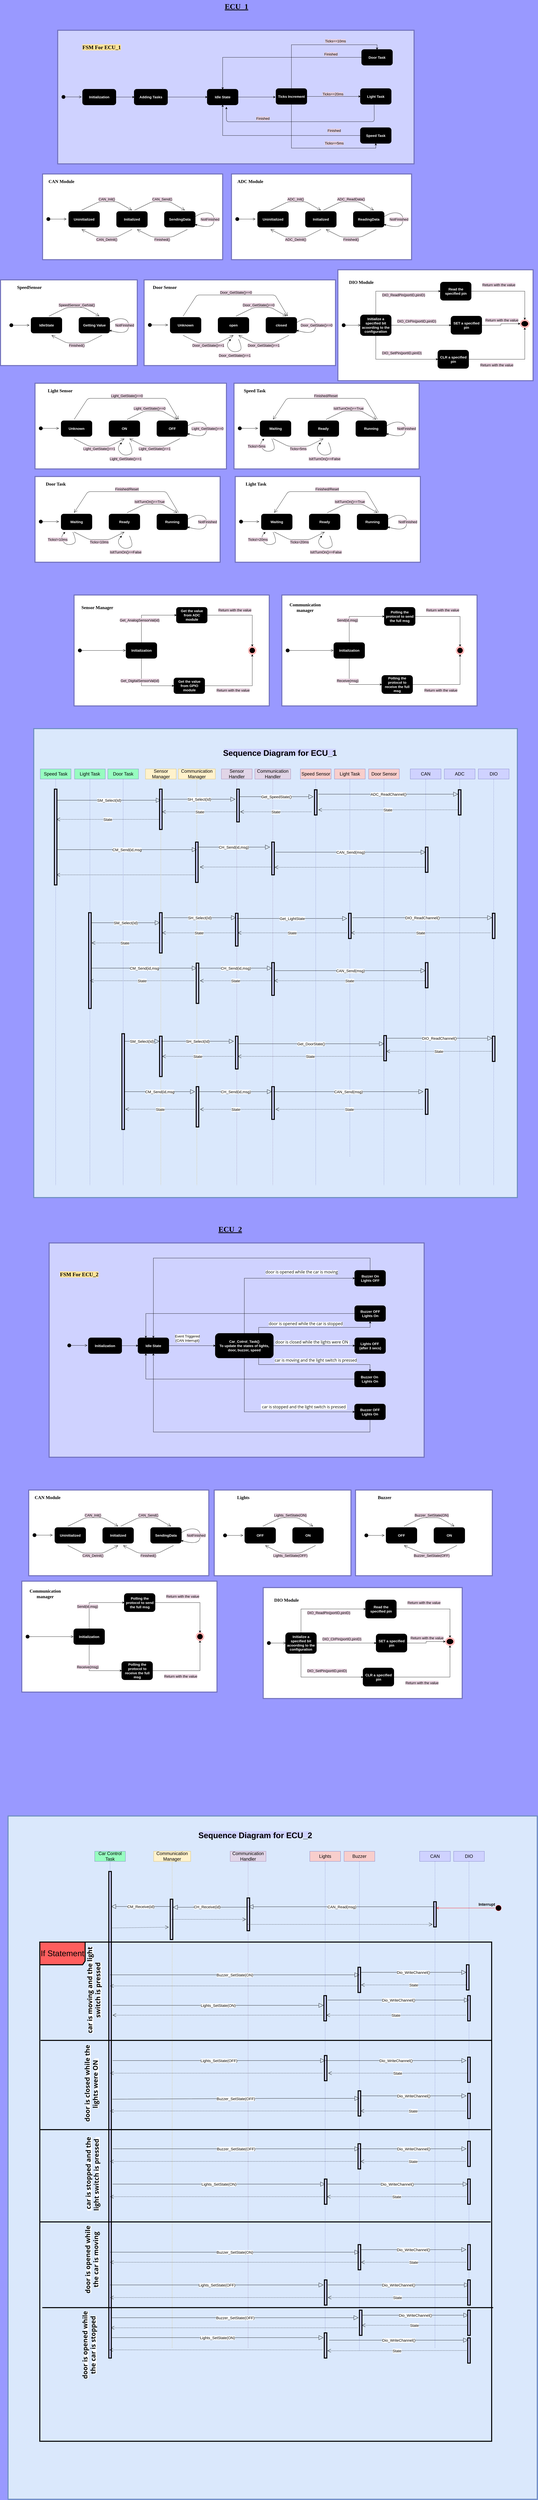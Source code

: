 <mxfile version="12.2.4" pages="1"><diagram id="oPbpPiFN1XhuyjLmF28P" name="Page-1"><mxGraphModel dx="1428" dy="544" grid="1" gridSize="10" guides="1" tooltips="1" connect="1" arrows="1" fold="1" page="1" pageScale="1" pageWidth="2200" pageHeight="20000" background="#9999FF" math="0" shadow="0"><root><object label="" id="0"><mxCell/></object><mxCell id="1" parent="0"/><mxCell id="3" value="&lt;font face=&quot;Comic Sans MS&quot; size=&quot;1&quot;&gt;&lt;b&gt;&lt;u style=&quot;font-size: 30px ; line-height: 140%&quot;&gt;ECU_1&lt;/u&gt;&lt;/b&gt;&lt;/font&gt;" style="text;html=1;strokeColor=none;fillColor=none;align=center;verticalAlign=middle;whiteSpace=wrap;rounded=0;strokeWidth=4;" parent="1" vertex="1"><mxGeometry x="895" y="50" width="100" height="50" as="geometry"/></mxCell><mxCell id="6" value="" style="rounded=0;whiteSpace=wrap;html=1;strokeWidth=4;strokeColor=#7171BD;" parent="1" vertex="1"><mxGeometry x="175" y="740" width="715" height="340" as="geometry"/></mxCell><mxCell id="8" value="&lt;font color=&quot;#ffffff&quot; style=&quot;font-size: 14px&quot;&gt;&lt;b&gt;Uninitialized&lt;/b&gt;&lt;/font&gt;" style="rounded=1;whiteSpace=wrap;html=1;strokeWidth=4;fillColor=#000000;" parent="1" vertex="1"><mxGeometry x="280" y="890" width="120" height="60" as="geometry"/></mxCell><mxCell id="18" value="" style="html=1;verticalAlign=bottom;startArrow=circle;startFill=1;endArrow=open;startSize=6;endSize=8;" parent="1" edge="1"><mxGeometry width="80" relative="1" as="geometry"><mxPoint x="190" y="919" as="sourcePoint"/><mxPoint x="270" y="919" as="targetPoint"/></mxGeometry></mxCell><mxCell id="19" value="&lt;font color=&quot;#ffffff&quot; style=&quot;font-size: 14px&quot;&gt;&lt;b&gt;Initialized&lt;/b&gt;&lt;/font&gt;" style="rounded=1;whiteSpace=wrap;html=1;strokeWidth=4;fillColor=#000000;" parent="1" vertex="1"><mxGeometry x="470" y="890" width="120" height="60" as="geometry"/></mxCell><mxCell id="20" value="&lt;font color=&quot;#ffffff&quot; style=&quot;font-size: 14px&quot;&gt;&lt;b&gt;SendingData&lt;/b&gt;&lt;/font&gt;" style="rounded=1;whiteSpace=wrap;html=1;strokeWidth=4;fillColor=#000000;" parent="1" vertex="1"><mxGeometry x="660" y="890" width="120" height="60" as="geometry"/></mxCell><mxCell id="21" value="" style="endArrow=open;endFill=1;endSize=12;html=1;" parent="1" edge="1"><mxGeometry width="160" relative="1" as="geometry"><mxPoint x="330" y="884" as="sourcePoint"/><mxPoint x="530" y="884" as="targetPoint"/><Array as="points"><mxPoint x="400" y="850"/><mxPoint x="470" y="850"/></Array></mxGeometry></mxCell><mxCell id="22" value="" style="endArrow=open;endFill=1;endSize=12;html=1;strokeWidth=1;" parent="1" edge="1"><mxGeometry width="160" relative="1" as="geometry"><mxPoint x="530" y="960" as="sourcePoint"/><mxPoint x="330" y="960" as="targetPoint"/><Array as="points"><mxPoint x="470" y="990"/><mxPoint x="390" y="990"/></Array></mxGeometry></mxCell><mxCell id="23" value="" style="endArrow=open;endFill=1;endSize=12;html=1;strokeWidth=1;" parent="1" edge="1"><mxGeometry width="160" relative="1" as="geometry"><mxPoint x="750" y="960" as="sourcePoint"/><mxPoint x="550" y="960" as="targetPoint"/><Array as="points"><mxPoint x="690" y="990"/><mxPoint x="610" y="990"/></Array></mxGeometry></mxCell><mxCell id="24" value="" style="endArrow=open;endFill=1;endSize=12;html=1;" parent="1" edge="1"><mxGeometry width="160" relative="1" as="geometry"><mxPoint x="540" y="884" as="sourcePoint"/><mxPoint x="740" y="884" as="targetPoint"/><Array as="points"><mxPoint x="610" y="850"/><mxPoint x="680" y="850"/></Array></mxGeometry></mxCell><mxCell id="25" value="" style="curved=1;endArrow=classic;html=1;strokeWidth=1;" parent="1" edge="1"><mxGeometry width="50" height="50" relative="1" as="geometry"><mxPoint x="780" y="910" as="sourcePoint"/><mxPoint x="780" y="940" as="targetPoint"/><Array as="points"><mxPoint x="810" y="890"/><mxPoint x="860" y="900"/><mxPoint x="850" y="960"/></Array></mxGeometry></mxCell><mxCell id="27" value="&lt;font style=&quot;font-size: 14px ; background-color: rgb(230 , 208 , 222)&quot;&gt;NotFinished&lt;/font&gt;" style="text;html=1;strokeColor=none;fillColor=none;align=center;verticalAlign=middle;whiteSpace=wrap;rounded=0;" parent="1" vertex="1"><mxGeometry x="820" y="910" width="40" height="20" as="geometry"/></mxCell><mxCell id="29" value="&lt;font style=&quot;font-size: 14px ; background-color: rgb(230 , 208 , 222)&quot;&gt;CAN_Send()&lt;/font&gt;" style="text;html=1;strokeColor=none;fillColor=none;align=center;verticalAlign=middle;whiteSpace=wrap;rounded=0;" parent="1" vertex="1"><mxGeometry x="630" y="830" width="40" height="20" as="geometry"/></mxCell><mxCell id="30" value="&lt;font style=&quot;font-size: 14px ; background-color: rgb(230 , 208 , 222)&quot;&gt;Finished()&lt;/font&gt;" style="text;html=1;strokeColor=none;fillColor=none;align=center;verticalAlign=middle;whiteSpace=wrap;rounded=0;" parent="1" vertex="1"><mxGeometry x="630" y="990" width="40" height="20" as="geometry"/></mxCell><mxCell id="31" value="&lt;font style=&quot;font-size: 14px ; background-color: rgb(230 , 208 , 222)&quot;&gt;CAN_DeInit()&lt;/font&gt;" style="text;html=1;strokeColor=none;fillColor=none;align=center;verticalAlign=middle;whiteSpace=wrap;rounded=0;" parent="1" vertex="1"><mxGeometry x="410" y="990" width="40" height="20" as="geometry"/></mxCell><mxCell id="32" value="&lt;font style=&quot;font-size: 14px ; background-color: rgb(230 , 208 , 222)&quot;&gt;CAN_Init()&lt;/font&gt;" style="text;html=1;strokeColor=none;fillColor=none;align=center;verticalAlign=middle;whiteSpace=wrap;rounded=0;" parent="1" vertex="1"><mxGeometry x="410" y="830" width="40" height="20" as="geometry"/></mxCell><mxCell id="34" value="&lt;font style=&quot;font-size: 18px&quot; face=&quot;Lucida Console&quot;&gt;&lt;b&gt;CAN Module&lt;/b&gt;&lt;/font&gt;" style="text;html=1;strokeColor=none;fillColor=none;align=center;verticalAlign=middle;whiteSpace=wrap;rounded=0;" parent="1" vertex="1"><mxGeometry x="190" y="760" width="120" height="20" as="geometry"/></mxCell><mxCell id="35" value="" style="rounded=0;whiteSpace=wrap;html=1;strokeWidth=4;strokeColor=#7171BD;" parent="1" vertex="1"><mxGeometry x="925" y="740" width="715" height="340" as="geometry"/></mxCell><mxCell id="36" value="&lt;font color=&quot;#ffffff&quot; style=&quot;font-size: 14px&quot;&gt;&lt;b&gt;Uninitialized&lt;/b&gt;&lt;/font&gt;" style="rounded=1;whiteSpace=wrap;html=1;strokeWidth=4;fillColor=#000000;" parent="1" vertex="1"><mxGeometry x="1030" y="890" width="120" height="60" as="geometry"/></mxCell><mxCell id="37" value="" style="html=1;verticalAlign=bottom;startArrow=circle;startFill=1;endArrow=open;startSize=6;endSize=8;" parent="1" edge="1"><mxGeometry width="80" relative="1" as="geometry"><mxPoint x="940" y="919" as="sourcePoint"/><mxPoint x="1020" y="919" as="targetPoint"/></mxGeometry></mxCell><mxCell id="38" value="&lt;font color=&quot;#ffffff&quot; style=&quot;font-size: 14px&quot;&gt;&lt;b&gt;Initialized&lt;/b&gt;&lt;/font&gt;" style="rounded=1;whiteSpace=wrap;html=1;strokeWidth=4;fillColor=#000000;" parent="1" vertex="1"><mxGeometry x="1220" y="890" width="120" height="60" as="geometry"/></mxCell><mxCell id="39" value="&lt;font color=&quot;#ffffff&quot; style=&quot;font-size: 14px&quot;&gt;&lt;b&gt;ReadingData&lt;/b&gt;&lt;/font&gt;" style="rounded=1;whiteSpace=wrap;html=1;strokeWidth=4;fillColor=#000000;" parent="1" vertex="1"><mxGeometry x="1410" y="890" width="120" height="60" as="geometry"/></mxCell><mxCell id="40" value="" style="endArrow=open;endFill=1;endSize=12;html=1;" parent="1" edge="1"><mxGeometry width="160" relative="1" as="geometry"><mxPoint x="1080" y="884" as="sourcePoint"/><mxPoint x="1280" y="884" as="targetPoint"/><Array as="points"><mxPoint x="1150" y="850"/><mxPoint x="1220" y="850"/></Array></mxGeometry></mxCell><mxCell id="41" value="" style="endArrow=open;endFill=1;endSize=12;html=1;strokeWidth=1;" parent="1" edge="1"><mxGeometry width="160" relative="1" as="geometry"><mxPoint x="1280" y="960" as="sourcePoint"/><mxPoint x="1080" y="960" as="targetPoint"/><Array as="points"><mxPoint x="1220" y="990"/><mxPoint x="1140" y="990"/></Array></mxGeometry></mxCell><mxCell id="42" value="" style="endArrow=open;endFill=1;endSize=12;html=1;strokeWidth=1;" parent="1" edge="1"><mxGeometry width="160" relative="1" as="geometry"><mxPoint x="1500" y="960" as="sourcePoint"/><mxPoint x="1300" y="960" as="targetPoint"/><Array as="points"><mxPoint x="1440" y="990"/><mxPoint x="1360" y="990"/></Array></mxGeometry></mxCell><mxCell id="43" value="" style="endArrow=open;endFill=1;endSize=12;html=1;" parent="1" edge="1"><mxGeometry width="160" relative="1" as="geometry"><mxPoint x="1290" y="884" as="sourcePoint"/><mxPoint x="1490" y="884" as="targetPoint"/><Array as="points"><mxPoint x="1360" y="850"/><mxPoint x="1430" y="850"/></Array></mxGeometry></mxCell><mxCell id="44" value="" style="curved=1;endArrow=classic;html=1;strokeWidth=1;" parent="1" edge="1"><mxGeometry width="50" height="50" relative="1" as="geometry"><mxPoint x="1530" y="910" as="sourcePoint"/><mxPoint x="1530" y="940" as="targetPoint"/><Array as="points"><mxPoint x="1560" y="890"/><mxPoint x="1610" y="900"/><mxPoint x="1600" y="960"/></Array></mxGeometry></mxCell><mxCell id="45" value="&lt;font style=&quot;font-size: 14px ; background-color: rgb(230 , 208 , 222)&quot;&gt;NotFinished&lt;/font&gt;" style="text;html=1;strokeColor=none;fillColor=none;align=center;verticalAlign=middle;whiteSpace=wrap;rounded=0;" parent="1" vertex="1"><mxGeometry x="1570" y="910" width="40" height="20" as="geometry"/></mxCell><mxCell id="46" value="&lt;font style=&quot;font-size: 14px ; background-color: rgb(230 , 208 , 222)&quot;&gt;ADC_ReadData()&lt;/font&gt;" style="text;html=1;strokeColor=none;fillColor=none;align=center;verticalAlign=middle;whiteSpace=wrap;rounded=0;" parent="1" vertex="1"><mxGeometry x="1380" y="830" width="40" height="20" as="geometry"/></mxCell><mxCell id="47" value="&lt;font style=&quot;font-size: 14px ; background-color: rgb(230 , 208 , 222)&quot;&gt;Finished()&lt;/font&gt;" style="text;html=1;strokeColor=none;fillColor=none;align=center;verticalAlign=middle;whiteSpace=wrap;rounded=0;" parent="1" vertex="1"><mxGeometry x="1380" y="990" width="40" height="20" as="geometry"/></mxCell><mxCell id="48" value="&lt;font style=&quot;font-size: 14px ; background-color: rgb(230 , 208 , 222)&quot;&gt;ADC_DeInit()&lt;/font&gt;" style="text;html=1;strokeColor=none;fillColor=none;align=center;verticalAlign=middle;whiteSpace=wrap;rounded=0;" parent="1" vertex="1"><mxGeometry x="1160" y="990" width="40" height="20" as="geometry"/></mxCell><mxCell id="49" value="&lt;font style=&quot;font-size: 14px ; background-color: rgb(230 , 208 , 222)&quot;&gt;ADC_Init()&lt;/font&gt;" style="text;html=1;strokeColor=none;fillColor=none;align=center;verticalAlign=middle;whiteSpace=wrap;rounded=0;" parent="1" vertex="1"><mxGeometry x="1160" y="830" width="40" height="20" as="geometry"/></mxCell><mxCell id="50" value="&lt;font style=&quot;font-size: 18px&quot; face=&quot;Lucida Console&quot;&gt;&lt;b&gt;ADC Module&lt;/b&gt;&lt;/font&gt;" style="text;html=1;strokeColor=none;fillColor=none;align=center;verticalAlign=middle;whiteSpace=wrap;rounded=0;" parent="1" vertex="1"><mxGeometry x="940" y="760" width="120" height="20" as="geometry"/></mxCell><mxCell id="51" value="" style="rounded=0;whiteSpace=wrap;html=1;strokeWidth=4;strokeColor=#7171BD;" parent="1" vertex="1"><mxGeometry x="8" y="1160" width="543" height="340" as="geometry"/></mxCell><mxCell id="53" value="" style="html=1;verticalAlign=bottom;startArrow=circle;startFill=1;endArrow=open;startSize=6;endSize=8;" parent="1" edge="1"><mxGeometry width="80" relative="1" as="geometry"><mxPoint x="43" y="1340" as="sourcePoint"/><mxPoint x="123" y="1340" as="targetPoint"/></mxGeometry></mxCell><mxCell id="54" value="&lt;font color=&quot;#ffffff&quot; style=&quot;font-size: 14px&quot;&gt;&lt;b&gt;IdleState&lt;/b&gt;&lt;/font&gt;" style="rounded=1;whiteSpace=wrap;html=1;strokeWidth=4;fillColor=#000000;" parent="1" vertex="1"><mxGeometry x="130.5" y="1310" width="120" height="60" as="geometry"/></mxCell><mxCell id="55" value="&lt;font color=&quot;#ffffff&quot; style=&quot;font-size: 14px&quot;&gt;&lt;b&gt;Getting Value&lt;/b&gt;&lt;/font&gt;" style="rounded=1;whiteSpace=wrap;html=1;strokeWidth=4;fillColor=#000000;" parent="1" vertex="1"><mxGeometry x="320.5" y="1310" width="120" height="60" as="geometry"/></mxCell><mxCell id="58" value="" style="endArrow=open;endFill=1;endSize=12;html=1;strokeWidth=1;" parent="1" edge="1"><mxGeometry width="160" relative="1" as="geometry"><mxPoint x="410.5" y="1380" as="sourcePoint"/><mxPoint x="210.5" y="1380" as="targetPoint"/><Array as="points"><mxPoint x="350.5" y="1410"/><mxPoint x="270.5" y="1410"/></Array></mxGeometry></mxCell><mxCell id="59" value="" style="endArrow=open;endFill=1;endSize=12;html=1;" parent="1" edge="1"><mxGeometry width="160" relative="1" as="geometry"><mxPoint x="200.5" y="1304" as="sourcePoint"/><mxPoint x="400.5" y="1304" as="targetPoint"/><Array as="points"><mxPoint x="270.5" y="1270"/><mxPoint x="340.5" y="1270"/></Array></mxGeometry></mxCell><mxCell id="60" value="" style="curved=1;endArrow=classic;html=1;strokeWidth=1;" parent="1" edge="1"><mxGeometry width="50" height="50" relative="1" as="geometry"><mxPoint x="440.5" y="1330" as="sourcePoint"/><mxPoint x="440.5" y="1360" as="targetPoint"/><Array as="points"><mxPoint x="470.5" y="1310"/><mxPoint x="520.5" y="1320"/><mxPoint x="510.5" y="1380"/></Array></mxGeometry></mxCell><mxCell id="61" value="&lt;font style=&quot;font-size: 14px ; background-color: rgb(230 , 208 , 222)&quot;&gt;NotFinished&lt;/font&gt;" style="text;html=1;strokeColor=none;fillColor=none;align=center;verticalAlign=middle;whiteSpace=wrap;rounded=0;" parent="1" vertex="1"><mxGeometry x="480.5" y="1330" width="40" height="20" as="geometry"/></mxCell><mxCell id="62" value="&lt;font style=&quot;font-size: 14px ; background-color: rgb(230 , 208 , 222)&quot;&gt;SpeedSensor_GetVal()&lt;/font&gt;" style="text;html=1;strokeColor=none;fillColor=none;align=center;verticalAlign=middle;whiteSpace=wrap;rounded=0;" parent="1" vertex="1"><mxGeometry x="290.5" y="1250" width="40" height="20" as="geometry"/></mxCell><mxCell id="63" value="&lt;font style=&quot;font-size: 14px ; background-color: rgb(230 , 208 , 222)&quot;&gt;Finished()&lt;/font&gt;" style="text;html=1;strokeColor=none;fillColor=none;align=center;verticalAlign=middle;whiteSpace=wrap;rounded=0;" parent="1" vertex="1"><mxGeometry x="290.5" y="1410" width="40" height="20" as="geometry"/></mxCell><mxCell id="66" value="&lt;font style=&quot;font-size: 18px&quot; face=&quot;Lucida Console&quot;&gt;&lt;b&gt;SpeedSensor&lt;/b&gt;&lt;/font&gt;" style="text;html=1;strokeColor=none;fillColor=none;align=center;verticalAlign=middle;whiteSpace=wrap;rounded=0;" parent="1" vertex="1"><mxGeometry x="38" y="1180" width="170" height="20" as="geometry"/></mxCell><mxCell id="79" value="" style="rounded=0;whiteSpace=wrap;html=1;strokeWidth=4;strokeColor=#7171BD;" parent="1" vertex="1"><mxGeometry x="578" y="1160" width="760" height="340" as="geometry"/></mxCell><mxCell id="80" value="&lt;font color=&quot;#ffffff&quot; style=&quot;font-size: 14px&quot;&gt;&lt;b&gt;Unknown&lt;/b&gt;&lt;/font&gt;" style="rounded=1;whiteSpace=wrap;html=1;strokeWidth=4;fillColor=#000000;" parent="1" vertex="1"><mxGeometry x="683" y="1310" width="120" height="60" as="geometry"/></mxCell><mxCell id="81" value="" style="html=1;verticalAlign=bottom;startArrow=circle;startFill=1;endArrow=open;startSize=6;endSize=8;" parent="1" edge="1"><mxGeometry width="80" relative="1" as="geometry"><mxPoint x="593" y="1339" as="sourcePoint"/><mxPoint x="673" y="1339" as="targetPoint"/></mxGeometry></mxCell><mxCell id="82" value="&lt;font color=&quot;#ffffff&quot; style=&quot;font-size: 14px&quot;&gt;&lt;b&gt;open&lt;/b&gt;&lt;/font&gt;" style="rounded=1;whiteSpace=wrap;html=1;strokeWidth=4;fillColor=#000000;" parent="1" vertex="1"><mxGeometry x="873" y="1310" width="120" height="60" as="geometry"/></mxCell><mxCell id="83" value="&lt;font color=&quot;#ffffff&quot; style=&quot;font-size: 14px&quot;&gt;&lt;b&gt;closed&lt;/b&gt;&lt;/font&gt;" style="rounded=1;whiteSpace=wrap;html=1;strokeWidth=4;fillColor=#000000;" parent="1" vertex="1"><mxGeometry x="1063" y="1310" width="120" height="60" as="geometry"/></mxCell><mxCell id="84" value="" style="endArrow=open;endFill=1;endSize=12;html=1;" parent="1" edge="1"><mxGeometry width="160" relative="1" as="geometry"><mxPoint x="733" y="1304" as="sourcePoint"/><mxPoint x="1148" y="1304" as="targetPoint"/><Array as="points"><mxPoint x="788" y="1220"/><mxPoint x="1098" y="1220"/></Array></mxGeometry></mxCell><mxCell id="85" value="" style="endArrow=open;endFill=1;endSize=12;html=1;strokeWidth=1;" parent="1" edge="1"><mxGeometry width="160" relative="1" as="geometry"><mxPoint x="733" y="1380" as="sourcePoint"/><mxPoint x="933" y="1380" as="targetPoint"/><Array as="points"><mxPoint x="793" y="1410"/><mxPoint x="873" y="1410"/></Array></mxGeometry></mxCell><mxCell id="86" value="" style="endArrow=open;endFill=1;endSize=12;html=1;strokeWidth=1;" parent="1" edge="1"><mxGeometry width="160" relative="1" as="geometry"><mxPoint x="1153" y="1380" as="sourcePoint"/><mxPoint x="953" y="1380" as="targetPoint"/><Array as="points"><mxPoint x="1093" y="1410"/><mxPoint x="1013" y="1410"/></Array></mxGeometry></mxCell><mxCell id="87" value="" style="endArrow=open;endFill=1;endSize=12;html=1;" parent="1" edge="1"><mxGeometry width="160" relative="1" as="geometry"><mxPoint x="943" y="1304" as="sourcePoint"/><mxPoint x="1143" y="1304" as="targetPoint"/><Array as="points"><mxPoint x="1013" y="1270"/><mxPoint x="1083" y="1270"/></Array></mxGeometry></mxCell><mxCell id="88" value="" style="curved=1;endArrow=classic;html=1;strokeWidth=1;" parent="1" edge="1"><mxGeometry width="50" height="50" relative="1" as="geometry"><mxPoint x="1183" y="1330" as="sourcePoint"/><mxPoint x="1183" y="1360" as="targetPoint"/><Array as="points"><mxPoint x="1213" y="1310"/><mxPoint x="1263" y="1320"/><mxPoint x="1253" y="1380"/></Array></mxGeometry></mxCell><mxCell id="89" value="&lt;span style=&quot;font-size: 14px ; background-color: rgb(230 , 208 , 222)&quot;&gt;Door_GetState()==0&lt;/span&gt;" style="text;html=1;strokeColor=none;fillColor=none;align=center;verticalAlign=middle;whiteSpace=wrap;rounded=0;" parent="1" vertex="1"><mxGeometry x="1243" y="1330" width="40" height="20" as="geometry"/></mxCell><mxCell id="90" value="&lt;span style=&quot;font-size: 14px ; background-color: rgb(230 , 208 , 222)&quot;&gt;Door_GetState()==0&lt;/span&gt;" style="text;html=1;strokeColor=none;fillColor=none;align=center;verticalAlign=middle;whiteSpace=wrap;rounded=0;" parent="1" vertex="1"><mxGeometry x="1013" y="1250" width="40" height="20" as="geometry"/></mxCell><mxCell id="91" value="&lt;span style=&quot;font-size: 14px ; background-color: rgb(230 , 208 , 222)&quot;&gt;Door_GetState()==1&lt;/span&gt;" style="text;html=1;strokeColor=none;fillColor=none;align=center;verticalAlign=middle;whiteSpace=wrap;rounded=0;" parent="1" vertex="1"><mxGeometry x="1033" y="1410" width="40" height="20" as="geometry"/></mxCell><mxCell id="92" value="&lt;span style=&quot;font-size: 14px ; background-color: rgb(230 , 208 , 222)&quot;&gt;Door_GetState()==1&lt;/span&gt;" style="text;html=1;strokeColor=none;fillColor=none;align=center;verticalAlign=middle;whiteSpace=wrap;rounded=0;" parent="1" vertex="1"><mxGeometry x="813" y="1410" width="40" height="20" as="geometry"/></mxCell><mxCell id="93" value="&lt;font style=&quot;font-size: 14px ; background-color: rgb(230 , 208 , 222)&quot;&gt;Door_GetState()==0&lt;/font&gt;" style="text;html=1;strokeColor=none;fillColor=none;align=center;verticalAlign=middle;whiteSpace=wrap;rounded=0;" parent="1" vertex="1"><mxGeometry x="923" y="1200" width="40" height="20" as="geometry"/></mxCell><mxCell id="94" value="&lt;font style=&quot;font-size: 18px&quot; face=&quot;Lucida Console&quot;&gt;&lt;b&gt;Door Sensor&lt;/b&gt;&lt;/font&gt;" style="text;html=1;strokeColor=none;fillColor=none;align=center;verticalAlign=middle;whiteSpace=wrap;rounded=0;" parent="1" vertex="1"><mxGeometry x="593" y="1180" width="135" height="20" as="geometry"/></mxCell><mxCell id="95" value="" style="curved=1;endArrow=classic;html=1;" parent="1" edge="1"><mxGeometry width="50" height="50" relative="1" as="geometry"><mxPoint x="953" y="1395" as="sourcePoint"/><mxPoint x="923" y="1395" as="targetPoint"/><Array as="points"><mxPoint x="968" y="1430"/><mxPoint x="953" y="1445"/><mxPoint x="923" y="1445"/><mxPoint x="903" y="1415"/></Array></mxGeometry></mxCell><mxCell id="114" value="&lt;span style=&quot;font-size: 14px ; background-color: rgb(230 , 208 , 222)&quot;&gt;Door_GetState()==1&lt;/span&gt;" style="text;html=1;strokeColor=none;fillColor=none;align=center;verticalAlign=middle;whiteSpace=wrap;rounded=0;" parent="1" vertex="1"><mxGeometry x="913" y="1450" width="50" height="20" as="geometry"/></mxCell><mxCell id="115" value="" style="rounded=0;whiteSpace=wrap;html=1;strokeWidth=4;strokeColor=#7171BD;" parent="1" vertex="1"><mxGeometry x="145" y="1570" width="760" height="340" as="geometry"/></mxCell><mxCell id="116" value="&lt;font color=&quot;#ffffff&quot; style=&quot;font-size: 14px&quot;&gt;&lt;b&gt;Unknown&lt;/b&gt;&lt;/font&gt;" style="rounded=1;whiteSpace=wrap;html=1;strokeWidth=4;fillColor=#000000;" parent="1" vertex="1"><mxGeometry x="250" y="1720" width="120" height="60" as="geometry"/></mxCell><mxCell id="117" value="" style="html=1;verticalAlign=bottom;startArrow=circle;startFill=1;endArrow=open;startSize=6;endSize=8;" parent="1" edge="1"><mxGeometry width="80" relative="1" as="geometry"><mxPoint x="160" y="1749" as="sourcePoint"/><mxPoint x="240" y="1749" as="targetPoint"/></mxGeometry></mxCell><mxCell id="118" value="&lt;font color=&quot;#ffffff&quot; style=&quot;font-size: 14px&quot;&gt;&lt;b&gt;ON&lt;/b&gt;&lt;/font&gt;" style="rounded=1;whiteSpace=wrap;html=1;strokeWidth=4;fillColor=#000000;" parent="1" vertex="1"><mxGeometry x="440" y="1720" width="120" height="60" as="geometry"/></mxCell><mxCell id="119" value="&lt;font color=&quot;#ffffff&quot; style=&quot;font-size: 14px&quot;&gt;&lt;b&gt;OFF&lt;/b&gt;&lt;/font&gt;" style="rounded=1;whiteSpace=wrap;html=1;strokeWidth=4;fillColor=#000000;" parent="1" vertex="1"><mxGeometry x="630" y="1720" width="120" height="60" as="geometry"/></mxCell><mxCell id="120" value="" style="endArrow=open;endFill=1;endSize=12;html=1;" parent="1" edge="1"><mxGeometry width="160" relative="1" as="geometry"><mxPoint x="300" y="1714" as="sourcePoint"/><mxPoint x="715" y="1714" as="targetPoint"/><Array as="points"><mxPoint x="355" y="1630"/><mxPoint x="665" y="1630"/></Array></mxGeometry></mxCell><mxCell id="121" value="" style="endArrow=open;endFill=1;endSize=12;html=1;strokeWidth=1;" parent="1" edge="1"><mxGeometry width="160" relative="1" as="geometry"><mxPoint x="300" y="1790" as="sourcePoint"/><mxPoint x="500" y="1790" as="targetPoint"/><Array as="points"><mxPoint x="360" y="1820"/><mxPoint x="440" y="1820"/></Array></mxGeometry></mxCell><mxCell id="122" value="" style="endArrow=open;endFill=1;endSize=12;html=1;strokeWidth=1;" parent="1" edge="1"><mxGeometry width="160" relative="1" as="geometry"><mxPoint x="720" y="1790" as="sourcePoint"/><mxPoint x="520" y="1790" as="targetPoint"/><Array as="points"><mxPoint x="660" y="1820"/><mxPoint x="580" y="1820"/></Array></mxGeometry></mxCell><mxCell id="123" value="" style="endArrow=open;endFill=1;endSize=12;html=1;" parent="1" edge="1"><mxGeometry width="160" relative="1" as="geometry"><mxPoint x="510" y="1714" as="sourcePoint"/><mxPoint x="710" y="1714" as="targetPoint"/><Array as="points"><mxPoint x="580" y="1680"/><mxPoint x="650" y="1680"/></Array></mxGeometry></mxCell><mxCell id="124" value="" style="curved=1;endArrow=classic;html=1;strokeWidth=1;" parent="1" edge="1"><mxGeometry width="50" height="50" relative="1" as="geometry"><mxPoint x="750" y="1740" as="sourcePoint"/><mxPoint x="750" y="1770" as="targetPoint"/><Array as="points"><mxPoint x="780" y="1720"/><mxPoint x="830" y="1730"/><mxPoint x="820" y="1790"/></Array></mxGeometry></mxCell><mxCell id="125" value="&lt;span style=&quot;font-size: 14px ; background-color: rgb(230 , 208 , 222)&quot;&gt;Light_GetState()==0&lt;/span&gt;" style="text;html=1;strokeColor=none;fillColor=none;align=center;verticalAlign=middle;whiteSpace=wrap;rounded=0;" parent="1" vertex="1"><mxGeometry x="810" y="1740" width="40" height="20" as="geometry"/></mxCell><mxCell id="126" value="&lt;span style=&quot;font-size: 14px ; background-color: rgb(230 , 208 , 222)&quot;&gt;Light_GetState()==0&lt;/span&gt;" style="text;html=1;strokeColor=none;fillColor=none;align=center;verticalAlign=middle;whiteSpace=wrap;rounded=0;" parent="1" vertex="1"><mxGeometry x="580" y="1660" width="40" height="20" as="geometry"/></mxCell><mxCell id="127" value="&lt;span style=&quot;font-size: 14px ; background-color: rgb(230 , 208 , 222)&quot;&gt;Light_GetState()==1&lt;/span&gt;" style="text;html=1;strokeColor=none;fillColor=none;align=center;verticalAlign=middle;whiteSpace=wrap;rounded=0;" parent="1" vertex="1"><mxGeometry x="600" y="1820" width="40" height="20" as="geometry"/></mxCell><mxCell id="128" value="&lt;span style=&quot;font-size: 14px ; background-color: rgb(230 , 208 , 222)&quot;&gt;Light_GetState()==1&lt;/span&gt;" style="text;html=1;strokeColor=none;fillColor=none;align=center;verticalAlign=middle;whiteSpace=wrap;rounded=0;" parent="1" vertex="1"><mxGeometry x="380" y="1820" width="40" height="20" as="geometry"/></mxCell><mxCell id="129" value="&lt;font style=&quot;font-size: 14px ; background-color: rgb(230 , 208 , 222)&quot;&gt;Light_GetState()==0&lt;/font&gt;" style="text;html=1;strokeColor=none;fillColor=none;align=center;verticalAlign=middle;whiteSpace=wrap;rounded=0;" parent="1" vertex="1"><mxGeometry x="490" y="1610" width="40" height="20" as="geometry"/></mxCell><mxCell id="130" value="&lt;font style=&quot;font-size: 18px&quot; face=&quot;Lucida Console&quot;&gt;&lt;b&gt;Light Sensor&lt;/b&gt;&lt;/font&gt;" style="text;html=1;strokeColor=none;fillColor=none;align=center;verticalAlign=middle;whiteSpace=wrap;rounded=0;" parent="1" vertex="1"><mxGeometry x="160" y="1590" width="170" height="20" as="geometry"/></mxCell><mxCell id="131" value="" style="curved=1;endArrow=classic;html=1;" parent="1" edge="1"><mxGeometry width="50" height="50" relative="1" as="geometry"><mxPoint x="520" y="1805" as="sourcePoint"/><mxPoint x="490" y="1805" as="targetPoint"/><Array as="points"><mxPoint x="535" y="1840"/><mxPoint x="520" y="1855"/><mxPoint x="490" y="1855"/><mxPoint x="470" y="1825"/></Array></mxGeometry></mxCell><mxCell id="132" value="&lt;span style=&quot;font-size: 14px ; background-color: rgb(230 , 208 , 222)&quot;&gt;Light_GetState()==1&lt;/span&gt;" style="text;html=1;strokeColor=none;fillColor=none;align=center;verticalAlign=middle;whiteSpace=wrap;rounded=0;" parent="1" vertex="1"><mxGeometry x="480" y="1860" width="50" height="20" as="geometry"/></mxCell><mxCell id="133" value="" style="rounded=0;whiteSpace=wrap;html=1;strokeWidth=4;strokeColor=#7171BD;" parent="1" vertex="1"><mxGeometry x="935" y="1570" width="735" height="340" as="geometry"/></mxCell><mxCell id="134" value="&lt;font color=&quot;#ffffff&quot; style=&quot;font-size: 14px&quot;&gt;&lt;b&gt;Waiting&lt;/b&gt;&lt;/font&gt;" style="rounded=1;whiteSpace=wrap;html=1;strokeWidth=4;fillColor=#000000;" parent="1" vertex="1"><mxGeometry x="1040" y="1720" width="120" height="60" as="geometry"/></mxCell><mxCell id="135" value="" style="html=1;verticalAlign=bottom;startArrow=circle;startFill=1;endArrow=open;startSize=6;endSize=8;" parent="1" edge="1"><mxGeometry width="80" relative="1" as="geometry"><mxPoint x="950" y="1749" as="sourcePoint"/><mxPoint x="1030" y="1749" as="targetPoint"/></mxGeometry></mxCell><mxCell id="136" value="&lt;font color=&quot;#ffffff&quot; style=&quot;font-size: 14px&quot;&gt;&lt;b&gt;Ready&lt;/b&gt;&lt;/font&gt;" style="rounded=1;whiteSpace=wrap;html=1;strokeWidth=4;fillColor=#000000;" parent="1" vertex="1"><mxGeometry x="1230" y="1720" width="120" height="60" as="geometry"/></mxCell><mxCell id="137" value="&lt;font color=&quot;#ffffff&quot; style=&quot;font-size: 14px&quot;&gt;&lt;b&gt;Running&lt;/b&gt;&lt;/font&gt;" style="rounded=1;whiteSpace=wrap;html=1;strokeWidth=4;fillColor=#000000;" parent="1" vertex="1"><mxGeometry x="1420" y="1720" width="120" height="60" as="geometry"/></mxCell><mxCell id="138" value="" style="endArrow=open;endFill=1;endSize=12;html=1;" parent="1" edge="1"><mxGeometry width="160" relative="1" as="geometry"><mxPoint x="1505" y="1714" as="sourcePoint"/><mxPoint x="1090" y="1714" as="targetPoint"/><Array as="points"><mxPoint x="1455" y="1630"/><mxPoint x="1145" y="1630"/></Array></mxGeometry></mxCell><mxCell id="139" value="" style="endArrow=open;endFill=1;endSize=12;html=1;strokeWidth=1;" parent="1" edge="1"><mxGeometry width="160" relative="1" as="geometry"><mxPoint x="1090" y="1790" as="sourcePoint"/><mxPoint x="1290" y="1790" as="targetPoint"/><Array as="points"><mxPoint x="1150" y="1820"/><mxPoint x="1230" y="1820"/></Array></mxGeometry></mxCell><mxCell id="141" value="" style="endArrow=open;endFill=1;endSize=12;html=1;" parent="1" edge="1"><mxGeometry width="160" relative="1" as="geometry"><mxPoint x="1300" y="1714" as="sourcePoint"/><mxPoint x="1500" y="1714" as="targetPoint"/><Array as="points"><mxPoint x="1370" y="1680"/><mxPoint x="1440" y="1680"/></Array></mxGeometry></mxCell><mxCell id="142" value="" style="curved=1;endArrow=classic;html=1;strokeWidth=1;" parent="1" edge="1"><mxGeometry width="50" height="50" relative="1" as="geometry"><mxPoint x="1540" y="1740" as="sourcePoint"/><mxPoint x="1540" y="1770" as="targetPoint"/><Array as="points"><mxPoint x="1570" y="1720"/><mxPoint x="1620" y="1730"/><mxPoint x="1610" y="1790"/></Array></mxGeometry></mxCell><mxCell id="143" value="&lt;span style=&quot;font-size: 14px ; background-color: rgb(230 , 208 , 222)&quot;&gt;NotFinished&lt;/span&gt;" style="text;html=1;strokeColor=none;fillColor=none;align=center;verticalAlign=middle;whiteSpace=wrap;rounded=0;" parent="1" vertex="1"><mxGeometry x="1600" y="1740" width="40" height="20" as="geometry"/></mxCell><mxCell id="144" value="&lt;span style=&quot;font-size: 14px ; background-color: rgb(230 , 208 , 222)&quot;&gt;IsItTurnOn()==True&lt;/span&gt;" style="text;html=1;strokeColor=none;fillColor=none;align=center;verticalAlign=middle;whiteSpace=wrap;rounded=0;" parent="1" vertex="1"><mxGeometry x="1370" y="1660" width="40" height="20" as="geometry"/></mxCell><mxCell id="146" value="&lt;span style=&quot;font-size: 14px ; background-color: rgb(230 , 208 , 222)&quot;&gt;Ticks=5ms&lt;/span&gt;" style="text;html=1;strokeColor=none;fillColor=none;align=center;verticalAlign=middle;whiteSpace=wrap;rounded=0;" parent="1" vertex="1"><mxGeometry x="1170" y="1820" width="40" height="20" as="geometry"/></mxCell><mxCell id="147" value="&lt;font style=&quot;font-size: 14px ; background-color: rgb(230 , 208 , 222)&quot;&gt;Finished/Reset&lt;/font&gt;" style="text;html=1;strokeColor=none;fillColor=none;align=center;verticalAlign=middle;whiteSpace=wrap;rounded=0;" parent="1" vertex="1"><mxGeometry x="1280" y="1610" width="40" height="20" as="geometry"/></mxCell><mxCell id="148" value="&lt;font style=&quot;font-size: 18px&quot; face=&quot;Lucida Console&quot;&gt;&lt;b&gt;Speed Task&lt;/b&gt;&lt;/font&gt;" style="text;html=1;strokeColor=none;fillColor=none;align=center;verticalAlign=middle;whiteSpace=wrap;rounded=0;" parent="1" vertex="1"><mxGeometry x="950" y="1590" width="135" height="20" as="geometry"/></mxCell><mxCell id="149" value="" style="curved=1;endArrow=classic;html=1;" parent="1" edge="1"><mxGeometry width="50" height="50" relative="1" as="geometry"><mxPoint x="1310" y="1805" as="sourcePoint"/><mxPoint x="1280" y="1805" as="targetPoint"/><Array as="points"><mxPoint x="1325" y="1840"/><mxPoint x="1310" y="1855"/><mxPoint x="1280" y="1855"/><mxPoint x="1260" y="1825"/></Array></mxGeometry></mxCell><mxCell id="150" value="&lt;span style=&quot;font-size: 14px ; background-color: rgb(230 , 208 , 222)&quot;&gt;IsItTurnOn()==False&lt;/span&gt;" style="text;html=1;strokeColor=none;fillColor=none;align=center;verticalAlign=middle;whiteSpace=wrap;rounded=0;" parent="1" vertex="1"><mxGeometry x="1270" y="1860" width="50" height="20" as="geometry"/></mxCell><mxCell id="151" value="" style="curved=1;endArrow=classic;html=1;" parent="1" edge="1"><mxGeometry width="50" height="50" relative="1" as="geometry"><mxPoint x="1085" y="1790" as="sourcePoint"/><mxPoint x="1055" y="1790" as="targetPoint"/><Array as="points"><mxPoint x="1100" y="1825"/><mxPoint x="1085" y="1840"/><mxPoint x="1055" y="1840"/><mxPoint x="1035" y="1810"/></Array></mxGeometry></mxCell><mxCell id="152" value="&lt;span style=&quot;font-size: 14px ; background-color: rgb(230 , 208 , 222)&quot;&gt;Ticks!=5ms&lt;/span&gt;" style="text;html=1;strokeColor=none;fillColor=none;align=center;verticalAlign=middle;whiteSpace=wrap;rounded=0;" parent="1" vertex="1"><mxGeometry x="1005" y="1810" width="40" height="20" as="geometry"/></mxCell><mxCell id="171" value="" style="rounded=0;whiteSpace=wrap;html=1;strokeWidth=4;strokeColor=#7171BD;" parent="1" vertex="1"><mxGeometry x="145" y="1940" width="735" height="340" as="geometry"/></mxCell><mxCell id="172" value="&lt;font color=&quot;#ffffff&quot; style=&quot;font-size: 14px&quot;&gt;&lt;b&gt;Waiting&lt;/b&gt;&lt;/font&gt;" style="rounded=1;whiteSpace=wrap;html=1;strokeWidth=4;fillColor=#000000;" parent="1" vertex="1"><mxGeometry x="250" y="2090" width="120" height="60" as="geometry"/></mxCell><mxCell id="173" value="" style="html=1;verticalAlign=bottom;startArrow=circle;startFill=1;endArrow=open;startSize=6;endSize=8;" parent="1" edge="1"><mxGeometry width="80" relative="1" as="geometry"><mxPoint x="160" y="2119" as="sourcePoint"/><mxPoint x="240" y="2119" as="targetPoint"/></mxGeometry></mxCell><mxCell id="174" value="&lt;font color=&quot;#ffffff&quot; style=&quot;font-size: 14px&quot;&gt;&lt;b&gt;Ready&lt;/b&gt;&lt;/font&gt;" style="rounded=1;whiteSpace=wrap;html=1;strokeWidth=4;fillColor=#000000;" parent="1" vertex="1"><mxGeometry x="440" y="2090" width="120" height="60" as="geometry"/></mxCell><mxCell id="175" value="&lt;font color=&quot;#ffffff&quot; style=&quot;font-size: 14px&quot;&gt;&lt;b&gt;Running&lt;/b&gt;&lt;/font&gt;" style="rounded=1;whiteSpace=wrap;html=1;strokeWidth=4;fillColor=#000000;" parent="1" vertex="1"><mxGeometry x="630" y="2090" width="120" height="60" as="geometry"/></mxCell><mxCell id="176" value="" style="endArrow=open;endFill=1;endSize=12;html=1;" parent="1" edge="1"><mxGeometry width="160" relative="1" as="geometry"><mxPoint x="715" y="2084" as="sourcePoint"/><mxPoint x="300" y="2084" as="targetPoint"/><Array as="points"><mxPoint x="665" y="2000"/><mxPoint x="355" y="2000"/></Array></mxGeometry></mxCell><mxCell id="177" value="" style="endArrow=open;endFill=1;endSize=12;html=1;strokeWidth=1;" parent="1" edge="1"><mxGeometry width="160" relative="1" as="geometry"><mxPoint x="300" y="2160" as="sourcePoint"/><mxPoint x="500" y="2160" as="targetPoint"/><Array as="points"><mxPoint x="360" y="2190"/><mxPoint x="440" y="2190"/></Array></mxGeometry></mxCell><mxCell id="178" value="" style="endArrow=open;endFill=1;endSize=12;html=1;" parent="1" edge="1"><mxGeometry width="160" relative="1" as="geometry"><mxPoint x="510" y="2084" as="sourcePoint"/><mxPoint x="710" y="2084" as="targetPoint"/><Array as="points"><mxPoint x="580" y="2050"/><mxPoint x="650" y="2050"/></Array></mxGeometry></mxCell><mxCell id="179" value="" style="curved=1;endArrow=classic;html=1;strokeWidth=1;" parent="1" edge="1"><mxGeometry width="50" height="50" relative="1" as="geometry"><mxPoint x="750" y="2110" as="sourcePoint"/><mxPoint x="750" y="2140" as="targetPoint"/><Array as="points"><mxPoint x="780" y="2090"/><mxPoint x="830" y="2100"/><mxPoint x="820" y="2160"/></Array></mxGeometry></mxCell><mxCell id="180" value="&lt;span style=&quot;font-size: 14px ; background-color: rgb(230 , 208 , 222)&quot;&gt;NotFinished&lt;/span&gt;" style="text;html=1;strokeColor=none;fillColor=none;align=center;verticalAlign=middle;whiteSpace=wrap;rounded=0;" parent="1" vertex="1"><mxGeometry x="810" y="2110" width="40" height="20" as="geometry"/></mxCell><mxCell id="181" value="&lt;span style=&quot;font-size: 14px ; background-color: rgb(230 , 208 , 222)&quot;&gt;IsItTurnOn()==True&lt;/span&gt;" style="text;html=1;strokeColor=none;fillColor=none;align=center;verticalAlign=middle;whiteSpace=wrap;rounded=0;" parent="1" vertex="1"><mxGeometry x="580" y="2030" width="40" height="20" as="geometry"/></mxCell><mxCell id="182" value="&lt;span style=&quot;font-size: 14px ; background-color: rgb(230 , 208 , 222)&quot;&gt;Ticks=10ms&lt;/span&gt;" style="text;html=1;strokeColor=none;fillColor=none;align=center;verticalAlign=middle;whiteSpace=wrap;rounded=0;" parent="1" vertex="1"><mxGeometry x="380" y="2190" width="40" height="20" as="geometry"/></mxCell><mxCell id="183" value="&lt;font style=&quot;font-size: 14px ; background-color: rgb(230 , 208 , 222)&quot;&gt;Finished/Reset&lt;/font&gt;" style="text;html=1;strokeColor=none;fillColor=none;align=center;verticalAlign=middle;whiteSpace=wrap;rounded=0;" parent="1" vertex="1"><mxGeometry x="490" y="1980" width="40" height="20" as="geometry"/></mxCell><mxCell id="184" value="&lt;font style=&quot;font-size: 18px&quot; face=&quot;Lucida Console&quot;&gt;&lt;b&gt;Door Task&lt;/b&gt;&lt;/font&gt;" style="text;html=1;strokeColor=none;fillColor=none;align=center;verticalAlign=middle;whiteSpace=wrap;rounded=0;" parent="1" vertex="1"><mxGeometry x="160" y="1960" width="135" height="20" as="geometry"/></mxCell><mxCell id="185" value="" style="curved=1;endArrow=classic;html=1;" parent="1" edge="1"><mxGeometry width="50" height="50" relative="1" as="geometry"><mxPoint x="520" y="2175" as="sourcePoint"/><mxPoint x="490" y="2175" as="targetPoint"/><Array as="points"><mxPoint x="535" y="2210"/><mxPoint x="520" y="2225"/><mxPoint x="490" y="2225"/><mxPoint x="470" y="2195"/></Array></mxGeometry></mxCell><mxCell id="186" value="&lt;span style=&quot;font-size: 14px ; background-color: rgb(230 , 208 , 222)&quot;&gt;IsItTurnOn()==False&lt;/span&gt;" style="text;html=1;strokeColor=none;fillColor=none;align=center;verticalAlign=middle;whiteSpace=wrap;rounded=0;" parent="1" vertex="1"><mxGeometry x="480" y="2230" width="50" height="20" as="geometry"/></mxCell><mxCell id="187" value="" style="curved=1;endArrow=classic;html=1;" parent="1" edge="1"><mxGeometry width="50" height="50" relative="1" as="geometry"><mxPoint x="295" y="2160" as="sourcePoint"/><mxPoint x="265" y="2160" as="targetPoint"/><Array as="points"><mxPoint x="310" y="2195"/><mxPoint x="295" y="2210"/><mxPoint x="265" y="2210"/><mxPoint x="245" y="2180"/></Array></mxGeometry></mxCell><mxCell id="188" value="&lt;span style=&quot;font-size: 14px ; background-color: rgb(230 , 208 , 222)&quot;&gt;Ticks!=10ms&lt;/span&gt;" style="text;html=1;strokeColor=none;fillColor=none;align=center;verticalAlign=middle;whiteSpace=wrap;rounded=0;" parent="1" vertex="1"><mxGeometry x="215" y="2180" width="40" height="20" as="geometry"/></mxCell><mxCell id="191" value="" style="rounded=0;whiteSpace=wrap;html=1;strokeWidth=4;strokeColor=#7171BD;" parent="1" vertex="1"><mxGeometry x="940" y="1940" width="735" height="340" as="geometry"/></mxCell><mxCell id="192" value="&lt;font color=&quot;#ffffff&quot; style=&quot;font-size: 14px&quot;&gt;&lt;b&gt;Waiting&lt;/b&gt;&lt;/font&gt;" style="rounded=1;whiteSpace=wrap;html=1;strokeWidth=4;fillColor=#000000;" parent="1" vertex="1"><mxGeometry x="1045" y="2090" width="120" height="60" as="geometry"/></mxCell><mxCell id="193" value="" style="html=1;verticalAlign=bottom;startArrow=circle;startFill=1;endArrow=open;startSize=6;endSize=8;" parent="1" edge="1"><mxGeometry width="80" relative="1" as="geometry"><mxPoint x="955" y="2119" as="sourcePoint"/><mxPoint x="1035.0" y="2119" as="targetPoint"/></mxGeometry></mxCell><mxCell id="194" value="&lt;font color=&quot;#ffffff&quot; style=&quot;font-size: 14px&quot;&gt;&lt;b&gt;Ready&lt;/b&gt;&lt;/font&gt;" style="rounded=1;whiteSpace=wrap;html=1;strokeWidth=4;fillColor=#000000;" parent="1" vertex="1"><mxGeometry x="1235" y="2090" width="120" height="60" as="geometry"/></mxCell><mxCell id="195" value="&lt;font color=&quot;#ffffff&quot; style=&quot;font-size: 14px&quot;&gt;&lt;b&gt;Running&lt;/b&gt;&lt;/font&gt;" style="rounded=1;whiteSpace=wrap;html=1;strokeWidth=4;fillColor=#000000;" parent="1" vertex="1"><mxGeometry x="1425" y="2090" width="120" height="60" as="geometry"/></mxCell><mxCell id="196" value="" style="endArrow=open;endFill=1;endSize=12;html=1;" parent="1" edge="1"><mxGeometry width="160" relative="1" as="geometry"><mxPoint x="1510" y="2084" as="sourcePoint"/><mxPoint x="1095.0" y="2084" as="targetPoint"/><Array as="points"><mxPoint x="1460" y="2000"/><mxPoint x="1150" y="2000"/></Array></mxGeometry></mxCell><mxCell id="197" value="" style="endArrow=open;endFill=1;endSize=12;html=1;strokeWidth=1;" parent="1" edge="1"><mxGeometry width="160" relative="1" as="geometry"><mxPoint x="1095.0" y="2160" as="sourcePoint"/><mxPoint x="1295.0" y="2160" as="targetPoint"/><Array as="points"><mxPoint x="1155" y="2190"/><mxPoint x="1235" y="2190"/></Array></mxGeometry></mxCell><mxCell id="198" value="" style="endArrow=open;endFill=1;endSize=12;html=1;" parent="1" edge="1"><mxGeometry width="160" relative="1" as="geometry"><mxPoint x="1305.0" y="2084" as="sourcePoint"/><mxPoint x="1505" y="2084" as="targetPoint"/><Array as="points"><mxPoint x="1375" y="2050"/><mxPoint x="1445" y="2050"/></Array></mxGeometry></mxCell><mxCell id="199" value="" style="curved=1;endArrow=classic;html=1;strokeWidth=1;" parent="1" edge="1"><mxGeometry width="50" height="50" relative="1" as="geometry"><mxPoint x="1545" y="2110" as="sourcePoint"/><mxPoint x="1545" y="2140" as="targetPoint"/><Array as="points"><mxPoint x="1575" y="2090"/><mxPoint x="1625" y="2100"/><mxPoint x="1615" y="2160"/></Array></mxGeometry></mxCell><mxCell id="200" value="&lt;span style=&quot;font-size: 14px ; background-color: rgb(230 , 208 , 222)&quot;&gt;NotFinished&lt;/span&gt;" style="text;html=1;strokeColor=none;fillColor=none;align=center;verticalAlign=middle;whiteSpace=wrap;rounded=0;" parent="1" vertex="1"><mxGeometry x="1605" y="2110" width="40" height="20" as="geometry"/></mxCell><mxCell id="201" value="&lt;span style=&quot;font-size: 14px ; background-color: rgb(230 , 208 , 222)&quot;&gt;IsItTurnOn()==True&lt;/span&gt;" style="text;html=1;strokeColor=none;fillColor=none;align=center;verticalAlign=middle;whiteSpace=wrap;rounded=0;" parent="1" vertex="1"><mxGeometry x="1375" y="2030" width="40" height="20" as="geometry"/></mxCell><mxCell id="202" value="&lt;span style=&quot;font-size: 14px ; background-color: rgb(230 , 208 , 222)&quot;&gt;Ticks=20ms&lt;/span&gt;" style="text;html=1;strokeColor=none;fillColor=none;align=center;verticalAlign=middle;whiteSpace=wrap;rounded=0;" parent="1" vertex="1"><mxGeometry x="1175" y="2190" width="40" height="20" as="geometry"/></mxCell><mxCell id="203" value="&lt;font style=&quot;font-size: 14px ; background-color: rgb(230 , 208 , 222)&quot;&gt;Finished/Reset&lt;/font&gt;" style="text;html=1;strokeColor=none;fillColor=none;align=center;verticalAlign=middle;whiteSpace=wrap;rounded=0;" parent="1" vertex="1"><mxGeometry x="1285" y="1980" width="40" height="20" as="geometry"/></mxCell><mxCell id="204" value="&lt;font style=&quot;font-size: 18px&quot; face=&quot;Lucida Console&quot;&gt;&lt;b&gt;Light Task&lt;/b&gt;&lt;/font&gt;" style="text;html=1;strokeColor=none;fillColor=none;align=center;verticalAlign=middle;whiteSpace=wrap;rounded=0;" parent="1" vertex="1"><mxGeometry x="955" y="1960" width="135" height="20" as="geometry"/></mxCell><mxCell id="205" value="" style="curved=1;endArrow=classic;html=1;" parent="1" edge="1"><mxGeometry width="50" height="50" relative="1" as="geometry"><mxPoint x="1315.0" y="2175" as="sourcePoint"/><mxPoint x="1285.0" y="2175" as="targetPoint"/><Array as="points"><mxPoint x="1330" y="2210"/><mxPoint x="1315" y="2225"/><mxPoint x="1285" y="2225"/><mxPoint x="1265" y="2195"/></Array></mxGeometry></mxCell><mxCell id="206" value="&lt;span style=&quot;font-size: 14px ; background-color: rgb(230 , 208 , 222)&quot;&gt;IsItTurnOn()==False&lt;/span&gt;" style="text;html=1;strokeColor=none;fillColor=none;align=center;verticalAlign=middle;whiteSpace=wrap;rounded=0;" parent="1" vertex="1"><mxGeometry x="1275" y="2230" width="50" height="20" as="geometry"/></mxCell><mxCell id="207" value="" style="curved=1;endArrow=classic;html=1;" parent="1" edge="1"><mxGeometry width="50" height="50" relative="1" as="geometry"><mxPoint x="1090.0" y="2160" as="sourcePoint"/><mxPoint x="1060.0" y="2160" as="targetPoint"/><Array as="points"><mxPoint x="1105" y="2195"/><mxPoint x="1090" y="2210"/><mxPoint x="1060" y="2210"/><mxPoint x="1040" y="2180"/></Array></mxGeometry></mxCell><mxCell id="208" value="&lt;span style=&quot;font-size: 14px ; background-color: rgb(230 , 208 , 222)&quot;&gt;Ticks!=20ms&lt;/span&gt;" style="text;html=1;strokeColor=none;fillColor=none;align=center;verticalAlign=middle;whiteSpace=wrap;rounded=0;" parent="1" vertex="1"><mxGeometry x="1010" y="2180" width="40" height="20" as="geometry"/></mxCell><mxCell id="211" value="" style="rounded=0;whiteSpace=wrap;html=1;strokeWidth=4;fillColor=#CFD2FF;strokeColor=#7171BD;" parent="1" vertex="1"><mxGeometry x="235" y="170" width="1415" height="530" as="geometry"/></mxCell><mxCell id="674" style="edgeStyle=orthogonalEdgeStyle;rounded=0;orthogonalLoop=1;jettySize=auto;html=1;entryX=0;entryY=0.5;entryDx=0;entryDy=0;" parent="1" source="212" target="672" edge="1"><mxGeometry relative="1" as="geometry"/></mxCell><mxCell id="212" value="&lt;font color=&quot;#ffffff&quot; style=&quot;font-size: 14px&quot;&gt;&lt;b&gt;Initialization&lt;/b&gt;&lt;/font&gt;" style="rounded=1;whiteSpace=wrap;html=1;strokeWidth=4;fillColor=#000000;" parent="1" vertex="1"><mxGeometry x="335" y="405" width="130" height="60" as="geometry"/></mxCell><mxCell id="213" value="" style="html=1;verticalAlign=bottom;startArrow=circle;startFill=1;endArrow=open;startSize=6;endSize=8;" parent="1" edge="1"><mxGeometry width="80" relative="1" as="geometry"><mxPoint x="250" y="434.5" as="sourcePoint"/><mxPoint x="330" y="434.5" as="targetPoint"/></mxGeometry></mxCell><mxCell id="231" style="edgeStyle=orthogonalEdgeStyle;rounded=0;orthogonalLoop=1;jettySize=auto;html=1;entryX=0.5;entryY=0;entryDx=0;entryDy=0;" parent="1" source="214" target="215" edge="1"><mxGeometry relative="1" as="geometry"><Array as="points"><mxPoint x="1163" y="227.5"/><mxPoint x="1503" y="227.5"/></Array></mxGeometry></mxCell><mxCell id="243" style="edgeStyle=orthogonalEdgeStyle;rounded=0;orthogonalLoop=1;jettySize=auto;html=1;entryX=0.5;entryY=1;entryDx=0;entryDy=0;" parent="1" source="214" target="230" edge="1"><mxGeometry relative="1" as="geometry"><Array as="points"><mxPoint x="1163" y="637.5"/><mxPoint x="1498" y="637.5"/></Array></mxGeometry></mxCell><mxCell id="682" style="edgeStyle=orthogonalEdgeStyle;rounded=0;orthogonalLoop=1;jettySize=auto;html=1;entryX=0;entryY=0.5;entryDx=0;entryDy=0;" parent="1" source="214" target="229" edge="1"><mxGeometry relative="1" as="geometry"/></mxCell><mxCell id="214" value="&lt;font color=&quot;#ffffff&quot; style=&quot;font-size: 14px&quot;&gt;&lt;b&gt;Ticks Increment&lt;/b&gt;&lt;/font&gt;" style="rounded=1;whiteSpace=wrap;html=1;strokeWidth=4;fillColor=#000000;" parent="1" vertex="1"><mxGeometry x="1103" y="402.5" width="120" height="60" as="geometry"/></mxCell><mxCell id="235" style="edgeStyle=orthogonalEdgeStyle;rounded=0;orthogonalLoop=1;jettySize=auto;html=1;entryX=0.5;entryY=0;entryDx=0;entryDy=0;" parent="1" source="215" target="675" edge="1"><mxGeometry relative="1" as="geometry"/></mxCell><mxCell id="215" value="&lt;font color=&quot;#ffffff&quot; style=&quot;font-size: 14px&quot;&gt;&lt;b&gt;Door Task&lt;/b&gt;&lt;/font&gt;" style="rounded=1;whiteSpace=wrap;html=1;strokeWidth=4;fillColor=#000000;" parent="1" vertex="1"><mxGeometry x="1443" y="247.5" width="120" height="60" as="geometry"/></mxCell><mxCell id="226" value="&lt;font face=&quot;Lucida Console&quot; size=&quot;1&quot;&gt;&lt;b style=&quot;font-size: 21px ; background-color: rgb(255 , 229 , 153)&quot;&gt;FSM For ECU_1&lt;/b&gt;&lt;/font&gt;" style="text;html=1;strokeColor=none;fillColor=none;align=center;verticalAlign=middle;whiteSpace=wrap;rounded=0;" parent="1" vertex="1"><mxGeometry x="312.5" y="202.5" width="193" height="70" as="geometry"/></mxCell><mxCell id="229" value="&lt;font color=&quot;#ffffff&quot; style=&quot;font-size: 14px&quot;&gt;&lt;b&gt;Light Task&lt;/b&gt;&lt;/font&gt;" style="rounded=1;whiteSpace=wrap;html=1;strokeWidth=4;fillColor=#000000;" parent="1" vertex="1"><mxGeometry x="1438" y="402.5" width="120" height="60" as="geometry"/></mxCell><mxCell id="244" style="edgeStyle=orthogonalEdgeStyle;rounded=0;orthogonalLoop=1;jettySize=auto;html=1;entryX=0.5;entryY=1;entryDx=0;entryDy=0;" parent="1" source="230" target="675" edge="1"><mxGeometry relative="1" as="geometry"/></mxCell><mxCell id="230" value="&lt;font color=&quot;#ffffff&quot; style=&quot;font-size: 14px&quot;&gt;&lt;b&gt;Speed Task&lt;/b&gt;&lt;/font&gt;" style="rounded=1;whiteSpace=wrap;html=1;strokeWidth=4;fillColor=#000000;" parent="1" vertex="1"><mxGeometry x="1438" y="557.5" width="120" height="60" as="geometry"/></mxCell><mxCell id="245" value="&lt;span style=&quot;font-size: 14px ; background-color: rgb(230 , 208 , 222)&quot;&gt;Ticks==20ms&lt;/span&gt;" style="text;html=1;strokeColor=none;fillColor=none;align=center;verticalAlign=middle;whiteSpace=wrap;rounded=0;" parent="1" vertex="1"><mxGeometry x="1307.5" y="412.5" width="40" height="20" as="geometry"/></mxCell><mxCell id="246" value="&lt;span style=&quot;font-size: 14px ; background-color: rgb(230 , 208 , 222)&quot;&gt;Ticks==10ms&lt;/span&gt;" style="text;html=1;strokeColor=none;fillColor=none;align=center;verticalAlign=middle;whiteSpace=wrap;rounded=0;" parent="1" vertex="1"><mxGeometry x="1318" y="202.5" width="40" height="20" as="geometry"/></mxCell><mxCell id="247" value="&lt;span style=&quot;font-size: 14px ; background-color: rgb(230 , 208 , 222)&quot;&gt;Ticks==5ms&lt;/span&gt;" style="text;html=1;strokeColor=none;fillColor=none;align=center;verticalAlign=middle;whiteSpace=wrap;rounded=0;" parent="1" vertex="1"><mxGeometry x="1313" y="607.5" width="40" height="20" as="geometry"/></mxCell><mxCell id="253" value="&lt;span style=&quot;font-size: 14px ; background-color: rgb(230 , 208 , 222)&quot;&gt;Finished&lt;/span&gt;" style="text;html=1;strokeColor=none;fillColor=none;align=center;verticalAlign=middle;whiteSpace=wrap;rounded=0;" parent="1" vertex="1"><mxGeometry x="1313" y="557.5" width="40" height="20" as="geometry"/></mxCell><mxCell id="254" value="&lt;span style=&quot;font-size: 14px ; background-color: rgb(230 , 208 , 222)&quot;&gt;Finished&lt;/span&gt;" style="text;html=1;strokeColor=none;fillColor=none;align=center;verticalAlign=middle;whiteSpace=wrap;rounded=0;" parent="1" vertex="1"><mxGeometry x="1030" y="510" width="40" height="20" as="geometry"/></mxCell><mxCell id="255" value="&lt;span style=&quot;font-size: 14px ; background-color: rgb(230 , 208 , 222)&quot;&gt;Finished&lt;/span&gt;" style="text;html=1;strokeColor=none;fillColor=none;align=center;verticalAlign=middle;whiteSpace=wrap;rounded=0;" parent="1" vertex="1"><mxGeometry x="1300" y="255" width="40" height="20" as="geometry"/></mxCell><mxCell id="258" value="&lt;font face=&quot;Comic Sans MS&quot; size=&quot;1&quot;&gt;&lt;b&gt;&lt;u style=&quot;font-size: 30px ; line-height: 140%&quot;&gt;ECU_2&lt;/u&gt;&lt;/b&gt;&lt;/font&gt;" style="text;html=1;strokeColor=none;fillColor=none;align=center;verticalAlign=middle;whiteSpace=wrap;rounded=0;strokeWidth=4;" parent="1" vertex="1"><mxGeometry x="870" y="4900" width="100" height="50" as="geometry"/></mxCell><mxCell id="259" value="" style="rounded=0;whiteSpace=wrap;html=1;strokeWidth=4;strokeColor=#7171BD;" parent="1" vertex="1"><mxGeometry x="120" y="5960" width="715" height="340" as="geometry"/></mxCell><mxCell id="260" value="&lt;font color=&quot;#ffffff&quot; style=&quot;font-size: 14px&quot;&gt;&lt;b&gt;Uninitialized&lt;/b&gt;&lt;/font&gt;" style="rounded=1;whiteSpace=wrap;html=1;strokeWidth=4;fillColor=#000000;" parent="1" vertex="1"><mxGeometry x="225" y="6110" width="120" height="60" as="geometry"/></mxCell><mxCell id="261" value="" style="html=1;verticalAlign=bottom;startArrow=circle;startFill=1;endArrow=open;startSize=6;endSize=8;" parent="1" edge="1"><mxGeometry width="80" relative="1" as="geometry"><mxPoint x="135" y="6139" as="sourcePoint"/><mxPoint x="215" y="6139" as="targetPoint"/></mxGeometry></mxCell><mxCell id="262" value="&lt;font color=&quot;#ffffff&quot; style=&quot;font-size: 14px&quot;&gt;&lt;b&gt;Initialized&lt;/b&gt;&lt;/font&gt;" style="rounded=1;whiteSpace=wrap;html=1;strokeWidth=4;fillColor=#000000;" parent="1" vertex="1"><mxGeometry x="415" y="6110" width="120" height="60" as="geometry"/></mxCell><mxCell id="263" value="&lt;font color=&quot;#ffffff&quot; style=&quot;font-size: 14px&quot;&gt;&lt;b&gt;SendingData&lt;/b&gt;&lt;/font&gt;" style="rounded=1;whiteSpace=wrap;html=1;strokeWidth=4;fillColor=#000000;" parent="1" vertex="1"><mxGeometry x="605" y="6110" width="120" height="60" as="geometry"/></mxCell><mxCell id="264" value="" style="endArrow=open;endFill=1;endSize=12;html=1;" parent="1" edge="1"><mxGeometry width="160" relative="1" as="geometry"><mxPoint x="275" y="6104" as="sourcePoint"/><mxPoint x="475" y="6104" as="targetPoint"/><Array as="points"><mxPoint x="345" y="6070"/><mxPoint x="415" y="6070"/></Array></mxGeometry></mxCell><mxCell id="265" value="" style="endArrow=open;endFill=1;endSize=12;html=1;strokeWidth=1;" parent="1" edge="1"><mxGeometry width="160" relative="1" as="geometry"><mxPoint x="275" y="6180" as="sourcePoint"/><mxPoint x="475" y="6180" as="targetPoint"/><Array as="points"><mxPoint x="335" y="6210"/><mxPoint x="415" y="6210"/></Array></mxGeometry></mxCell><mxCell id="266" value="" style="endArrow=open;endFill=1;endSize=12;html=1;strokeWidth=1;" parent="1" edge="1"><mxGeometry width="160" relative="1" as="geometry"><mxPoint x="695" y="6180" as="sourcePoint"/><mxPoint x="495" y="6180" as="targetPoint"/><Array as="points"><mxPoint x="635" y="6210"/><mxPoint x="555" y="6210"/></Array></mxGeometry></mxCell><mxCell id="267" value="" style="endArrow=open;endFill=1;endSize=12;html=1;" parent="1" edge="1"><mxGeometry width="160" relative="1" as="geometry"><mxPoint x="485" y="6104" as="sourcePoint"/><mxPoint x="685" y="6104" as="targetPoint"/><Array as="points"><mxPoint x="555" y="6070"/><mxPoint x="625" y="6070"/></Array></mxGeometry></mxCell><mxCell id="268" value="" style="curved=1;endArrow=classic;html=1;strokeWidth=1;" parent="1" edge="1"><mxGeometry width="50" height="50" relative="1" as="geometry"><mxPoint x="725" y="6130" as="sourcePoint"/><mxPoint x="725" y="6160" as="targetPoint"/><Array as="points"><mxPoint x="755" y="6110"/><mxPoint x="805" y="6120"/><mxPoint x="795" y="6180"/></Array></mxGeometry></mxCell><mxCell id="269" value="&lt;font style=&quot;font-size: 14px ; background-color: rgb(230 , 208 , 222)&quot;&gt;NotFinished&lt;/font&gt;" style="text;html=1;strokeColor=none;fillColor=none;align=center;verticalAlign=middle;whiteSpace=wrap;rounded=0;" parent="1" vertex="1"><mxGeometry x="765" y="6130" width="40" height="20" as="geometry"/></mxCell><mxCell id="270" value="&lt;font style=&quot;font-size: 14px ; background-color: rgb(230 , 208 , 222)&quot;&gt;CAN_Send()&lt;/font&gt;" style="text;html=1;strokeColor=none;fillColor=none;align=center;verticalAlign=middle;whiteSpace=wrap;rounded=0;" parent="1" vertex="1"><mxGeometry x="575" y="6050" width="40" height="20" as="geometry"/></mxCell><mxCell id="271" value="&lt;font style=&quot;font-size: 14px ; background-color: rgb(230 , 208 , 222)&quot;&gt;Finished()&lt;/font&gt;" style="text;html=1;strokeColor=none;fillColor=none;align=center;verticalAlign=middle;whiteSpace=wrap;rounded=0;" parent="1" vertex="1"><mxGeometry x="575" y="6210" width="40" height="20" as="geometry"/></mxCell><mxCell id="272" value="&lt;font style=&quot;font-size: 14px ; background-color: rgb(230 , 208 , 222)&quot;&gt;CAN_DeInit()&lt;/font&gt;" style="text;html=1;strokeColor=none;fillColor=none;align=center;verticalAlign=middle;whiteSpace=wrap;rounded=0;" parent="1" vertex="1"><mxGeometry x="355" y="6210" width="40" height="20" as="geometry"/></mxCell><mxCell id="273" value="&lt;font style=&quot;font-size: 14px ; background-color: rgb(230 , 208 , 222)&quot;&gt;CAN_Init()&lt;/font&gt;" style="text;html=1;strokeColor=none;fillColor=none;align=center;verticalAlign=middle;whiteSpace=wrap;rounded=0;" parent="1" vertex="1"><mxGeometry x="355" y="6050" width="40" height="20" as="geometry"/></mxCell><mxCell id="274" value="&lt;font style=&quot;font-size: 18px&quot; face=&quot;Lucida Console&quot;&gt;&lt;b&gt;CAN Module&lt;/b&gt;&lt;/font&gt;" style="text;html=1;strokeColor=none;fillColor=none;align=center;verticalAlign=middle;whiteSpace=wrap;rounded=0;" parent="1" vertex="1"><mxGeometry x="135" y="5980" width="120" height="20" as="geometry"/></mxCell><mxCell id="291" value="" style="rounded=0;whiteSpace=wrap;html=1;strokeWidth=4;strokeColor=#7171BD;" parent="1" vertex="1"><mxGeometry x="1417.5" y="5960" width="543" height="340" as="geometry"/></mxCell><mxCell id="292" value="" style="html=1;verticalAlign=bottom;startArrow=circle;startFill=1;endArrow=open;startSize=6;endSize=8;" parent="1" edge="1"><mxGeometry width="80" relative="1" as="geometry"><mxPoint x="1452.5" y="6140" as="sourcePoint"/><mxPoint x="1532.5" y="6140" as="targetPoint"/></mxGeometry></mxCell><mxCell id="293" value="&lt;font color=&quot;#ffffff&quot; style=&quot;font-size: 14px&quot;&gt;&lt;b&gt;OFF&lt;/b&gt;&lt;/font&gt;" style="rounded=1;whiteSpace=wrap;html=1;strokeWidth=4;fillColor=#000000;" parent="1" vertex="1"><mxGeometry x="1540" y="6110" width="120" height="60" as="geometry"/></mxCell><mxCell id="294" value="&lt;font color=&quot;#ffffff&quot; style=&quot;font-size: 14px&quot;&gt;&lt;b&gt;ON&lt;/b&gt;&lt;/font&gt;" style="rounded=1;whiteSpace=wrap;html=1;strokeWidth=4;fillColor=#000000;" parent="1" vertex="1"><mxGeometry x="1730" y="6110" width="120" height="60" as="geometry"/></mxCell><mxCell id="295" value="" style="endArrow=open;endFill=1;endSize=12;html=1;strokeWidth=1;" parent="1" edge="1"><mxGeometry width="160" relative="1" as="geometry"><mxPoint x="1820" y="6180" as="sourcePoint"/><mxPoint x="1610" y="6180" as="targetPoint"/><Array as="points"><mxPoint x="1760" y="6210"/><mxPoint x="1680" y="6210"/></Array></mxGeometry></mxCell><mxCell id="296" value="" style="endArrow=open;endFill=1;endSize=12;html=1;" parent="1" edge="1"><mxGeometry width="160" relative="1" as="geometry"><mxPoint x="1610" y="6104" as="sourcePoint"/><mxPoint x="1810" y="6104" as="targetPoint"/><Array as="points"><mxPoint x="1680" y="6070"/><mxPoint x="1750" y="6070"/></Array></mxGeometry></mxCell><mxCell id="299" value="&lt;font style=&quot;font-size: 14px ; background-color: rgb(230 , 208 , 222)&quot;&gt;Buzzer_SetState(ON)&lt;/font&gt;" style="text;html=1;strokeColor=none;fillColor=none;align=center;verticalAlign=middle;whiteSpace=wrap;rounded=0;" parent="1" vertex="1"><mxGeometry x="1700" y="6050" width="40" height="20" as="geometry"/></mxCell><mxCell id="300" value="&lt;span style=&quot;font-size: 14px ; background-color: rgb(230 , 208 , 222)&quot;&gt;Buzzer_SetState(OFF)&lt;/span&gt;" style="text;html=1;strokeColor=none;fillColor=none;align=center;verticalAlign=middle;whiteSpace=wrap;rounded=0;" parent="1" vertex="1"><mxGeometry x="1700" y="6210" width="40" height="20" as="geometry"/></mxCell><mxCell id="301" value="&lt;font face=&quot;Lucida Console&quot;&gt;&lt;span style=&quot;font-size: 18px&quot;&gt;&lt;b&gt;Buzzer&lt;/b&gt;&lt;/span&gt;&lt;/font&gt;" style="text;html=1;strokeColor=none;fillColor=none;align=center;verticalAlign=middle;whiteSpace=wrap;rounded=0;" parent="1" vertex="1"><mxGeometry x="1447.5" y="5980" width="170" height="20" as="geometry"/></mxCell><mxCell id="392" value="" style="rounded=0;whiteSpace=wrap;html=1;strokeWidth=4;fillColor=#CFD2FF;strokeColor=#7171BD;" parent="1" vertex="1"><mxGeometry x="201" y="4980" width="1489" height="850" as="geometry"/></mxCell><mxCell id="393" style="edgeStyle=orthogonalEdgeStyle;rounded=0;orthogonalLoop=1;jettySize=auto;html=1;entryX=0;entryY=0.5;entryDx=0;entryDy=0;" parent="1" source="394" target="398" edge="1"><mxGeometry relative="1" as="geometry"/></mxCell><mxCell id="394" value="&lt;font color=&quot;#ffffff&quot; style=&quot;font-size: 14px&quot;&gt;&lt;b&gt;Initialization&lt;/b&gt;&lt;/font&gt;" style="rounded=1;whiteSpace=wrap;html=1;strokeWidth=4;fillColor=#000000;" parent="1" vertex="1"><mxGeometry x="358" y="5357.5" width="130" height="60" as="geometry"/></mxCell><mxCell id="395" value="" style="html=1;verticalAlign=bottom;startArrow=circle;startFill=1;endArrow=open;startSize=6;endSize=8;" parent="1" edge="1"><mxGeometry width="80" relative="1" as="geometry"><mxPoint x="273" y="5386.5" as="sourcePoint"/><mxPoint x="353" y="5386.5" as="targetPoint"/></mxGeometry></mxCell><mxCell id="764" style="edgeStyle=orthogonalEdgeStyle;rounded=0;orthogonalLoop=1;jettySize=auto;html=1;" parent="1" source="398" target="402" edge="1"><mxGeometry relative="1" as="geometry"/></mxCell><mxCell id="398" value="&lt;font color=&quot;#ffffff&quot; style=&quot;font-size: 14px&quot;&gt;&lt;b&gt;Idle State&lt;/b&gt;&lt;/font&gt;" style="rounded=1;whiteSpace=wrap;html=1;strokeWidth=4;fillColor=#000000;" parent="1" vertex="1"><mxGeometry x="555" y="5357.5" width="120" height="60" as="geometry"/></mxCell><mxCell id="401" value="&lt;font face=&quot;Lucida Console&quot; size=&quot;1&quot;&gt;&lt;b style=&quot;font-size: 21px ; background-color: rgb(255 , 229 , 153)&quot;&gt;FSM For ECU_2&lt;/b&gt;&lt;/font&gt;" style="text;html=1;strokeColor=none;fillColor=none;align=center;verticalAlign=middle;whiteSpace=wrap;rounded=0;" parent="1" vertex="1"><mxGeometry x="224" y="5070" width="193" height="70" as="geometry"/></mxCell><mxCell id="772" style="edgeStyle=orthogonalEdgeStyle;rounded=0;orthogonalLoop=1;jettySize=auto;html=1;entryX=0;entryY=0.5;entryDx=0;entryDy=0;" parent="1" source="402" target="768" edge="1"><mxGeometry relative="1" as="geometry"/></mxCell><mxCell id="774" style="edgeStyle=orthogonalEdgeStyle;rounded=0;orthogonalLoop=1;jettySize=auto;html=1;entryX=0;entryY=0.5;entryDx=0;entryDy=0;" parent="1" source="402" target="767" edge="1"><mxGeometry relative="1" as="geometry"><Array as="points"><mxPoint x="976" y="5120"/></Array></mxGeometry></mxCell><mxCell id="777" style="edgeStyle=orthogonalEdgeStyle;rounded=0;orthogonalLoop=1;jettySize=auto;html=1;entryX=0;entryY=0.5;entryDx=0;entryDy=0;" parent="1" source="402" target="773" edge="1"><mxGeometry relative="1" as="geometry"><Array as="points"><mxPoint x="976" y="5650"/></Array></mxGeometry></mxCell><mxCell id="402" value="&lt;font color=&quot;#ffffff&quot; style=&quot;font-size: 14px&quot;&gt;&lt;b&gt;Car_Cotrol_Task()&lt;br&gt;To update the states of lights, door, buzzer, speed&lt;br&gt;&lt;/b&gt;&lt;/font&gt;" style="rounded=1;whiteSpace=wrap;html=1;strokeWidth=4;fillColor=#000000;" parent="1" vertex="1"><mxGeometry x="862" y="5340" width="228" height="95" as="geometry"/></mxCell><mxCell id="407" value="&lt;span style=&quot;color: rgb(0 , 7 , 9) ; font-family: &amp;#34;open sans&amp;#34; , sans-serif ; background-color: rgb(255 , 255 , 255)&quot;&gt;&lt;font style=&quot;font-size: 16px&quot;&gt;door is opened while the car is moving&lt;/font&gt;&lt;/span&gt;" style="text;html=1;strokeColor=none;fillColor=none;align=center;verticalAlign=middle;whiteSpace=wrap;rounded=0;" parent="1" vertex="1"><mxGeometry x="1047.5" y="5085" width="312" height="20" as="geometry"/></mxCell><mxCell id="418" value="" style="rounded=0;whiteSpace=wrap;html=1;strokeWidth=4;strokeColor=#7171BD;" parent="1" vertex="1"><mxGeometry x="856.5" y="5960" width="543" height="340" as="geometry"/></mxCell><mxCell id="419" value="" style="html=1;verticalAlign=bottom;startArrow=circle;startFill=1;endArrow=open;startSize=6;endSize=8;" parent="1" edge="1"><mxGeometry width="80" relative="1" as="geometry"><mxPoint x="891.5" y="6140" as="sourcePoint"/><mxPoint x="971.5" y="6140" as="targetPoint"/></mxGeometry></mxCell><mxCell id="420" value="&lt;font color=&quot;#ffffff&quot; style=&quot;font-size: 14px&quot;&gt;&lt;b&gt;OFF&lt;/b&gt;&lt;/font&gt;" style="rounded=1;whiteSpace=wrap;html=1;strokeWidth=4;fillColor=#000000;" parent="1" vertex="1"><mxGeometry x="979" y="6110" width="120" height="60" as="geometry"/></mxCell><mxCell id="421" value="&lt;font color=&quot;#ffffff&quot; style=&quot;font-size: 14px&quot;&gt;&lt;b&gt;ON&lt;/b&gt;&lt;/font&gt;" style="rounded=1;whiteSpace=wrap;html=1;strokeWidth=4;fillColor=#000000;" parent="1" vertex="1"><mxGeometry x="1169" y="6110" width="120" height="60" as="geometry"/></mxCell><mxCell id="422" value="" style="endArrow=open;endFill=1;endSize=12;html=1;strokeWidth=1;" parent="1" edge="1"><mxGeometry width="160" relative="1" as="geometry"><mxPoint x="1259" y="6180" as="sourcePoint"/><mxPoint x="1059.0" y="6180" as="targetPoint"/><Array as="points"><mxPoint x="1199" y="6210"/><mxPoint x="1119" y="6210"/></Array></mxGeometry></mxCell><mxCell id="423" value="" style="endArrow=open;endFill=1;endSize=12;html=1;" parent="1" edge="1"><mxGeometry width="160" relative="1" as="geometry"><mxPoint x="1049.0" y="6104" as="sourcePoint"/><mxPoint x="1249" y="6104" as="targetPoint"/><Array as="points"><mxPoint x="1119" y="6070"/><mxPoint x="1189" y="6070"/></Array></mxGeometry></mxCell><mxCell id="424" value="&lt;font style=&quot;font-size: 14px ; background-color: rgb(230 , 208 , 222)&quot;&gt;Lights_SetState(ON)&lt;/font&gt;" style="text;html=1;strokeColor=none;fillColor=none;align=center;verticalAlign=middle;whiteSpace=wrap;rounded=0;" parent="1" vertex="1"><mxGeometry x="1139" y="6050" width="40" height="20" as="geometry"/></mxCell><mxCell id="425" value="&lt;span style=&quot;font-size: 14px ; background-color: rgb(230 , 208 , 222)&quot;&gt;Lights_SetState(OFF)&lt;/span&gt;" style="text;html=1;strokeColor=none;fillColor=none;align=center;verticalAlign=middle;whiteSpace=wrap;rounded=0;" parent="1" vertex="1"><mxGeometry x="1139" y="6210" width="40" height="20" as="geometry"/></mxCell><mxCell id="426" value="&lt;font face=&quot;Lucida Console&quot;&gt;&lt;span style=&quot;font-size: 18px&quot;&gt;&lt;b&gt;Lights&lt;/b&gt;&lt;/span&gt;&lt;/font&gt;" style="text;html=1;strokeColor=none;fillColor=none;align=center;verticalAlign=middle;whiteSpace=wrap;rounded=0;" parent="1" vertex="1"><mxGeometry x="886.5" y="5980" width="170" height="20" as="geometry"/></mxCell><mxCell id="428" value="" style="rounded=0;whiteSpace=wrap;html=1;strokeColor=#6c8ebf;fillColor=#dae8fc;strokeWidth=4;" parent="1" vertex="1"><mxGeometry x="140" y="2940" width="1920" height="1860" as="geometry"/></mxCell><mxCell id="429" value="&lt;span style=&quot;font-size: 18px&quot;&gt;Speed Task&lt;/span&gt;" style="shape=umlLifeline;perimeter=lifelinePerimeter;whiteSpace=wrap;html=1;container=1;collapsible=0;recursiveResize=0;outlineConnect=0;strokeColor=#7171BD;fillColor=#97FCC0;" parent="1" vertex="1"><mxGeometry x="166" y="3100" width="122" height="1650" as="geometry"/></mxCell><mxCell id="442" value="" style="html=1;points=[];perimeter=orthogonalPerimeter;strokeColor=#000000;strokeWidth=4;fillColor=#CFD2FF;" parent="429" vertex="1"><mxGeometry x="56" y="80" width="10" height="380" as="geometry"/></mxCell><mxCell id="430" value="&lt;span style=&quot;font-size: 18px&quot;&gt;Light Task&lt;/span&gt;" style="shape=umlLifeline;perimeter=lifelinePerimeter;whiteSpace=wrap;html=1;container=1;collapsible=0;recursiveResize=0;outlineConnect=0;strokeColor=#7171BD;fillColor=#97FCC0;" parent="1" vertex="1"><mxGeometry x="302" y="3100" width="122" height="1650" as="geometry"/></mxCell><mxCell id="443" value="" style="html=1;points=[];perimeter=orthogonalPerimeter;strokeColor=#000000;strokeWidth=4;fillColor=#CFD2FF;" parent="430" vertex="1"><mxGeometry x="56" y="570" width="10" height="380" as="geometry"/></mxCell><mxCell id="502" value="State" style="endArrow=open;endSize=12;dashed=1;html=1;fontSize=15;entryX=1.4;entryY=0.788;entryDx=0;entryDy=0;entryPerimeter=0;" parent="430" target="444" edge="1"><mxGeometry width="160" relative="1" as="geometry"><mxPoint x="477" y="1350" as="sourcePoint"/><mxPoint x="-120.5" y="1350" as="targetPoint"/></mxGeometry></mxCell><mxCell id="513" value="" style="endArrow=open;endSize=12;dashed=1;html=1;fontSize=15;" parent="430" edge="1"><mxGeometry width="160" relative="1" as="geometry"><mxPoint x="475.5" y="420" as="sourcePoint"/><mxPoint x="-72" y="420" as="targetPoint"/></mxGeometry></mxCell><mxCell id="506" value="State" style="endArrow=open;endSize=12;dashed=1;html=1;fontSize=15;" parent="430" target="430" edge="1"><mxGeometry width="160" relative="1" as="geometry"><mxPoint x="475.5" y="840" as="sourcePoint"/><mxPoint x="-122" y="840" as="targetPoint"/></mxGeometry></mxCell><mxCell id="431" value="&lt;span style=&quot;font-size: 18px&quot;&gt;Door Task&lt;/span&gt;" style="shape=umlLifeline;perimeter=lifelinePerimeter;whiteSpace=wrap;html=1;container=1;collapsible=0;recursiveResize=0;outlineConnect=0;strokeColor=#7171BD;fillColor=#97FCC0;" parent="1" vertex="1"><mxGeometry x="434" y="3100" width="122" height="1650" as="geometry"/></mxCell><mxCell id="444" value="" style="html=1;points=[];perimeter=orthogonalPerimeter;strokeColor=#000000;strokeWidth=4;fillColor=#CFD2FF;" parent="431" vertex="1"><mxGeometry x="56" y="1050" width="10" height="380" as="geometry"/></mxCell><mxCell id="432" value="&lt;span style=&quot;font-size: 18px&quot;&gt;Sensor Manager&lt;/span&gt;" style="shape=umlLifeline;perimeter=lifelinePerimeter;whiteSpace=wrap;html=1;container=1;collapsible=0;recursiveResize=0;outlineConnect=0;strokeColor=#d6b656;fillColor=#fff2cc;" parent="1" vertex="1"><mxGeometry x="583.5" y="3100" width="122" height="1650" as="geometry"/></mxCell><mxCell id="447" value="" style="html=1;points=[];perimeter=orthogonalPerimeter;strokeColor=#000000;strokeWidth=4;fillColor=#CFD2FF;" parent="432" vertex="1"><mxGeometry x="56" y="80" width="10" height="160" as="geometry"/></mxCell><mxCell id="445" value="" style="html=1;points=[];perimeter=orthogonalPerimeter;strokeColor=#000000;strokeWidth=4;fillColor=#CFD2FF;" parent="432" vertex="1"><mxGeometry x="56" y="570" width="10" height="160" as="geometry"/></mxCell><mxCell id="446" value="" style="html=1;points=[];perimeter=orthogonalPerimeter;strokeColor=#000000;strokeWidth=4;fillColor=#CFD2FF;" parent="432" vertex="1"><mxGeometry x="56" y="1060" width="10" height="160" as="geometry"/></mxCell><mxCell id="488" value="&lt;span style=&quot;font-size: 15px&quot;&gt;CM_Send(id,msg&lt;/span&gt;" style="endArrow=block;endSize=16;endFill=0;html=1;" parent="432" target="433" edge="1"><mxGeometry width="160" relative="1" as="geometry"><mxPoint x="-213.5" y="790" as="sourcePoint"/><mxPoint x="136.5" y="790" as="targetPoint"/></mxGeometry></mxCell><mxCell id="433" value="&lt;span style=&quot;font-size: 18px&quot;&gt;Communication Manager&lt;/span&gt;" style="shape=umlLifeline;perimeter=lifelinePerimeter;whiteSpace=wrap;html=1;container=1;collapsible=0;recursiveResize=0;outlineConnect=0;strokeColor=#d6b656;fillColor=#fff2cc;" parent="1" vertex="1"><mxGeometry x="714" y="3100" width="147" height="1650" as="geometry"/></mxCell><mxCell id="448" value="" style="html=1;points=[];perimeter=orthogonalPerimeter;strokeColor=#000000;strokeWidth=4;fillColor=#CFD2FF;" parent="433" vertex="1"><mxGeometry x="68.5" y="290" width="10" height="160" as="geometry"/></mxCell><mxCell id="451" value="" style="html=1;points=[];perimeter=orthogonalPerimeter;strokeColor=#000000;strokeWidth=4;fillColor=#CFD2FF;" parent="433" vertex="1"><mxGeometry x="71" y="770" width="10" height="160" as="geometry"/></mxCell><mxCell id="450" value="" style="html=1;points=[];perimeter=orthogonalPerimeter;strokeColor=#000000;strokeWidth=4;fillColor=#CFD2FF;" parent="433" vertex="1"><mxGeometry x="71" y="1260" width="10" height="160" as="geometry"/></mxCell><mxCell id="489" value="&lt;span style=&quot;font-size: 15px&quot;&gt;CM_Send(id,msg&lt;/span&gt;" style="endArrow=block;endSize=16;endFill=0;html=1;strokeWidth=1;" parent="433" edge="1"><mxGeometry width="160" relative="1" as="geometry"><mxPoint x="-214" y="1280" as="sourcePoint"/><mxPoint x="66" y="1280" as="targetPoint"/></mxGeometry></mxCell><mxCell id="434" value="&lt;span style=&quot;font-size: 18px&quot;&gt;Sensor Handler&lt;/span&gt;" style="shape=umlLifeline;perimeter=lifelinePerimeter;whiteSpace=wrap;html=1;container=1;collapsible=0;recursiveResize=0;outlineConnect=0;strokeColor=#9673a6;fillColor=#e1d5e7;" parent="1" vertex="1"><mxGeometry x="885" y="3100" width="122" height="1650" as="geometry"/></mxCell><mxCell id="456" value="" style="html=1;points=[];perimeter=orthogonalPerimeter;strokeColor=#000000;strokeWidth=4;fillColor=#CFD2FF;" parent="434" vertex="1"><mxGeometry x="61" y="80" width="10" height="130" as="geometry"/></mxCell><mxCell id="457" value="" style="html=1;points=[];perimeter=orthogonalPerimeter;strokeColor=#000000;strokeWidth=4;fillColor=#CFD2FF;" parent="434" vertex="1"><mxGeometry x="56" y="572.5" width="10" height="130" as="geometry"/></mxCell><mxCell id="460" value="" style="html=1;points=[];perimeter=orthogonalPerimeter;strokeColor=#000000;strokeWidth=4;fillColor=#CFD2FF;" parent="434" vertex="1"><mxGeometry x="56" y="1060" width="10" height="130" as="geometry"/></mxCell><mxCell id="435" value="&lt;span style=&quot;font-size: 18px&quot;&gt;Communication Handler&lt;/span&gt;" style="shape=umlLifeline;perimeter=lifelinePerimeter;whiteSpace=wrap;html=1;container=1;collapsible=0;recursiveResize=0;outlineConnect=0;strokeColor=#9673a6;fillColor=#e1d5e7;" parent="1" vertex="1"><mxGeometry x="1018" y="3100" width="142" height="1650" as="geometry"/></mxCell><mxCell id="459" value="" style="html=1;points=[];perimeter=orthogonalPerimeter;strokeColor=#000000;strokeWidth=4;fillColor=#CFD2FF;" parent="435" vertex="1"><mxGeometry x="67" y="1260" width="10" height="130" as="geometry"/></mxCell><mxCell id="461" value="" style="html=1;points=[];perimeter=orthogonalPerimeter;strokeColor=#000000;strokeWidth=4;fillColor=#CFD2FF;" parent="435" vertex="1"><mxGeometry x="67" y="768" width="10" height="130" as="geometry"/></mxCell><mxCell id="458" value="" style="html=1;points=[];perimeter=orthogonalPerimeter;strokeColor=#000000;strokeWidth=4;fillColor=#CFD2FF;" parent="435" vertex="1"><mxGeometry x="67" y="290" width="10" height="130" as="geometry"/></mxCell><mxCell id="475" value="&lt;span style=&quot;font-size: 15px&quot;&gt;Get_LightState&lt;/span&gt;" style="endArrow=block;endSize=16;endFill=0;html=1;" parent="435" edge="1"><mxGeometry width="160" relative="1" as="geometry"><mxPoint x="-71" y="593" as="sourcePoint"/><mxPoint x="366.0" y="593" as="targetPoint"/></mxGeometry></mxCell><mxCell id="436" value="&lt;span style=&quot;font-size: 18px&quot;&gt;Speed Sensor&lt;/span&gt;" style="shape=umlLifeline;perimeter=lifelinePerimeter;whiteSpace=wrap;html=1;container=1;collapsible=0;recursiveResize=0;outlineConnect=0;strokeColor=#7171BD;fillColor=#F8CECC;" parent="1" vertex="1"><mxGeometry x="1198.5" y="3100" width="122" height="1650" as="geometry"/></mxCell><mxCell id="462" value="" style="html=1;points=[];perimeter=orthogonalPerimeter;strokeColor=#000000;strokeWidth=4;fillColor=#CFD2FF;" parent="436" vertex="1"><mxGeometry x="56" y="82.5" width="10" height="100" as="geometry"/></mxCell><mxCell id="437" value="&lt;span style=&quot;font-size: 18px&quot;&gt;Door Sensor&lt;/span&gt;" style="shape=umlLifeline;perimeter=lifelinePerimeter;whiteSpace=wrap;html=1;container=1;collapsible=0;recursiveResize=0;outlineConnect=0;strokeColor=#7171BD;fillColor=#F8CECC;size=40;" parent="1" vertex="1"><mxGeometry x="1469.5" y="3100" width="122" height="1650" as="geometry"/></mxCell><mxCell id="465" value="" style="html=1;points=[];perimeter=orthogonalPerimeter;strokeColor=#000000;strokeWidth=4;fillColor=#CFD2FF;" parent="437" vertex="1"><mxGeometry x="60.5" y="1057.5" width="10" height="100" as="geometry"/></mxCell><mxCell id="499" value="" style="endArrow=open;endSize=12;dashed=1;html=1;fontSize=15;" parent="437" edge="1"><mxGeometry width="160" relative="1" as="geometry"><mxPoint x="224.5" y="390" as="sourcePoint"/><mxPoint x="-373" y="390" as="targetPoint"/></mxGeometry></mxCell><mxCell id="438" value="&lt;span style=&quot;font-size: 18px&quot;&gt;Light Task&lt;/span&gt;" style="shape=umlLifeline;perimeter=lifelinePerimeter;whiteSpace=wrap;html=1;container=1;collapsible=0;recursiveResize=0;outlineConnect=0;strokeColor=#7171BD;fillColor=#F8CECC;" parent="1" vertex="1"><mxGeometry x="1334" y="3100" width="122" height="1540" as="geometry"/></mxCell><mxCell id="463" value="" style="html=1;points=[];perimeter=orthogonalPerimeter;strokeColor=#000000;strokeWidth=4;fillColor=#CFD2FF;" parent="438" vertex="1"><mxGeometry x="56" y="572.5" width="10" height="100" as="geometry"/></mxCell><mxCell id="504" value="State" style="endArrow=open;endSize=12;dashed=1;html=1;fontSize=15;" parent="438" edge="1"><mxGeometry width="160" relative="1" as="geometry"><mxPoint x="488.5" y="162" as="sourcePoint"/><mxPoint x="-64" y="162" as="targetPoint"/></mxGeometry></mxCell><mxCell id="439" value="&lt;span style=&quot;font-size: 18px&quot;&gt;CAN&lt;/span&gt;" style="shape=umlLifeline;perimeter=lifelinePerimeter;whiteSpace=wrap;html=1;container=1;collapsible=0;recursiveResize=0;outlineConnect=0;strokeColor=#7171BD;fillColor=#CFD2FF;" parent="1" vertex="1"><mxGeometry x="1635" y="3100" width="122" height="1650" as="geometry"/></mxCell><mxCell id="464" value="" style="html=1;points=[];perimeter=orthogonalPerimeter;strokeColor=#000000;strokeWidth=4;fillColor=#CFD2FF;" parent="439" vertex="1"><mxGeometry x="60" y="1270" width="10" height="100" as="geometry"/></mxCell><mxCell id="470" value="" style="html=1;points=[];perimeter=orthogonalPerimeter;strokeColor=#000000;strokeWidth=4;fillColor=#CFD2FF;" parent="439" vertex="1"><mxGeometry x="60" y="310" width="10" height="100" as="geometry"/></mxCell><mxCell id="490" value="&lt;span style=&quot;font-size: 15px&quot;&gt;ADC_ReadChannel()&lt;/span&gt;" style="endArrow=block;endSize=16;endFill=0;html=1;" parent="439" edge="1"><mxGeometry width="160" relative="1" as="geometry"><mxPoint x="-365" y="100" as="sourcePoint"/><mxPoint x="189.5" y="100" as="targetPoint"/></mxGeometry></mxCell><mxCell id="440" value="&lt;span style=&quot;font-size: 18px&quot;&gt;ADC&lt;/span&gt;" style="shape=umlLifeline;perimeter=lifelinePerimeter;whiteSpace=wrap;html=1;container=1;collapsible=0;recursiveResize=0;outlineConnect=0;strokeColor=#7171BD;fillColor=#CFD2FF;" parent="1" vertex="1"><mxGeometry x="1770" y="3100" width="122" height="1650" as="geometry"/></mxCell><mxCell id="469" value="" style="html=1;points=[];perimeter=orthogonalPerimeter;strokeColor=#000000;strokeWidth=4;fillColor=#CFD2FF;" parent="440" vertex="1"><mxGeometry x="56" y="82.5" width="10" height="100" as="geometry"/></mxCell><mxCell id="492" value="&lt;span style=&quot;font-size: 15px&quot;&gt;DIO_ReadChannel()&lt;/span&gt;" style="endArrow=block;endSize=16;endFill=0;html=1;" parent="440" edge="1"><mxGeometry width="160" relative="1" as="geometry"><mxPoint x="-365" y="590" as="sourcePoint"/><mxPoint x="189.5" y="590" as="targetPoint"/></mxGeometry></mxCell><mxCell id="441" value="&lt;span style=&quot;font-size: 18px&quot;&gt;DIO&lt;/span&gt;" style="shape=umlLifeline;perimeter=lifelinePerimeter;whiteSpace=wrap;html=1;container=1;collapsible=0;recursiveResize=0;outlineConnect=0;strokeColor=#7171BD;fillColor=#CFD2FF;" parent="1" vertex="1"><mxGeometry x="1905" y="3100" width="122" height="1650" as="geometry"/></mxCell><mxCell id="467" value="" style="html=1;points=[];perimeter=orthogonalPerimeter;strokeColor=#000000;strokeWidth=4;fillColor=#CFD2FF;" parent="441" vertex="1"><mxGeometry x="56" y="572.5" width="10" height="100" as="geometry"/></mxCell><mxCell id="466" value="" style="html=1;points=[];perimeter=orthogonalPerimeter;strokeColor=#000000;strokeWidth=4;fillColor=#CFD2FF;" parent="441" vertex="1"><mxGeometry x="56" y="1060" width="10" height="100" as="geometry"/></mxCell><mxCell id="471" value="&lt;font style=&quot;font-size: 15px&quot;&gt;SM_Select(Id)&lt;/font&gt;" style="endArrow=block;endSize=16;endFill=0;html=1;" parent="1" target="432" edge="1"><mxGeometry width="160" relative="1" as="geometry"><mxPoint x="233" y="3224" as="sourcePoint"/><mxPoint x="493" y="3224" as="targetPoint"/></mxGeometry></mxCell><mxCell id="472" value="&lt;font style=&quot;font-size: 15px&quot;&gt;SH_Select(Id)&lt;/font&gt;" style="endArrow=block;endSize=16;endFill=0;html=1;" parent="1" edge="1"><mxGeometry width="160" relative="1" as="geometry"><mxPoint x="652.5" y="3220" as="sourcePoint"/><mxPoint x="940" y="3220" as="targetPoint"/></mxGeometry></mxCell><mxCell id="473" value="&lt;span style=&quot;font-size: 15px&quot;&gt;Get_SpeedState()&lt;/span&gt;" style="endArrow=block;endSize=16;endFill=0;html=1;" parent="1" edge="1"><mxGeometry width="160" relative="1" as="geometry"><mxPoint x="955.5" y="3210" as="sourcePoint"/><mxPoint x="1250" y="3210" as="targetPoint"/></mxGeometry></mxCell><mxCell id="476" value="&lt;span style=&quot;font-size: 15px&quot;&gt;Get_DoorState()&lt;/span&gt;" style="endArrow=block;endSize=16;endFill=0;html=1;" parent="1" target="437" edge="1"><mxGeometry width="160" relative="1" as="geometry"><mxPoint x="950.5" y="4190" as="sourcePoint"/><mxPoint x="1245" y="4190" as="targetPoint"/></mxGeometry></mxCell><mxCell id="477" value="&lt;font style=&quot;font-size: 15px&quot;&gt;SM_Select(Id)&lt;/font&gt;" style="endArrow=block;endSize=16;endFill=0;html=1;" parent="1" edge="1"><mxGeometry width="160" relative="1" as="geometry"><mxPoint x="370" y="3710" as="sourcePoint"/><mxPoint x="640" y="3710" as="targetPoint"/></mxGeometry></mxCell><mxCell id="478" value="&lt;font style=&quot;font-size: 15px&quot;&gt;SM_Select(Id)&lt;/font&gt;" style="endArrow=block;endSize=16;endFill=0;html=1;" parent="1" edge="1"><mxGeometry width="160" relative="1" as="geometry"><mxPoint x="499.5" y="4180" as="sourcePoint"/><mxPoint x="638.5" y="4180" as="targetPoint"/></mxGeometry></mxCell><mxCell id="480" value="&lt;font style=&quot;font-size: 15px&quot;&gt;SH_Select(Id)&lt;/font&gt;" style="endArrow=block;endSize=16;endFill=0;html=1;" parent="1" edge="1"><mxGeometry width="160" relative="1" as="geometry"><mxPoint x="655" y="3690" as="sourcePoint"/><mxPoint x="942.5" y="3690" as="targetPoint"/></mxGeometry></mxCell><mxCell id="481" value="&lt;font style=&quot;font-size: 15px&quot;&gt;SH_Select(Id)&lt;/font&gt;" style="endArrow=block;endSize=16;endFill=0;html=1;" parent="1" edge="1"><mxGeometry width="160" relative="1" as="geometry"><mxPoint x="646.5" y="4180" as="sourcePoint"/><mxPoint x="934" y="4180" as="targetPoint"/></mxGeometry></mxCell><mxCell id="482" value="&lt;font style=&quot;font-size: 15px&quot;&gt;CH_Send(id,msg)&lt;/font&gt;" style="endArrow=block;endSize=16;endFill=0;html=1;" parent="1" edge="1"><mxGeometry width="160" relative="1" as="geometry"><mxPoint x="790" y="3410" as="sourcePoint"/><mxPoint x="1077.5" y="3410" as="targetPoint"/></mxGeometry></mxCell><mxCell id="485" value="&lt;font style=&quot;font-size: 15px&quot;&gt;CH_Send(id,msg)&lt;/font&gt;" style="endArrow=block;endSize=16;endFill=0;html=1;" parent="1" edge="1"><mxGeometry width="160" relative="1" as="geometry"><mxPoint x="797.5" y="3890" as="sourcePoint"/><mxPoint x="1085" y="3890" as="targetPoint"/></mxGeometry></mxCell><mxCell id="486" value="&lt;font style=&quot;font-size: 15px&quot;&gt;CH_Send(id,msg)&lt;/font&gt;" style="endArrow=block;endSize=16;endFill=0;html=1;" parent="1" edge="1"><mxGeometry width="160" relative="1" as="geometry"><mxPoint x="797.5" y="4380" as="sourcePoint"/><mxPoint x="1085" y="4380" as="targetPoint"/></mxGeometry></mxCell><mxCell id="487" value="&lt;span style=&quot;font-size: 15px&quot;&gt;CM_Send(id,msg&lt;/span&gt;" style="endArrow=block;endSize=16;endFill=0;html=1;" parent="1" target="433" edge="1"><mxGeometry width="160" relative="1" as="geometry"><mxPoint x="232.5" y="3420" as="sourcePoint"/><mxPoint x="602.5" y="3420" as="targetPoint"/></mxGeometry></mxCell><mxCell id="491" value="&lt;span style=&quot;font-size: 15px&quot;&gt;CAN_Send(msg)&lt;/span&gt;" style="endArrow=block;endSize=16;endFill=0;html=1;" parent="1" target="439" edge="1"><mxGeometry width="160" relative="1" as="geometry"><mxPoint x="1100" y="3430" as="sourcePoint"/><mxPoint x="1654.5" y="3430" as="targetPoint"/></mxGeometry></mxCell><mxCell id="468" value="" style="html=1;points=[];perimeter=orthogonalPerimeter;strokeColor=#000000;strokeWidth=4;fillColor=#CFD2FF;" parent="1" vertex="1"><mxGeometry x="1695" y="3868" width="10" height="100" as="geometry"/></mxCell><mxCell id="494" value="&lt;span style=&quot;font-size: 15px&quot;&gt;CAN_Send(msg)&lt;/span&gt;" style="endArrow=block;endSize=16;endFill=0;html=1;" parent="1" target="468" edge="1"><mxGeometry width="160" relative="1" as="geometry"><mxPoint x="1097.5" y="3900" as="sourcePoint"/><mxPoint x="1693" y="3900" as="targetPoint"/></mxGeometry></mxCell><mxCell id="495" value="&lt;span style=&quot;font-size: 15px&quot;&gt;CAN_Send(msg)&lt;/span&gt;" style="endArrow=block;endSize=16;endFill=0;html=1;" parent="1" edge="1"><mxGeometry width="160" relative="1" as="geometry"><mxPoint x="1091" y="4380" as="sourcePoint"/><mxPoint x="1686.5" y="4380" as="targetPoint"/></mxGeometry></mxCell><mxCell id="496" value="&lt;span style=&quot;font-size: 15px&quot;&gt;DIO_ReadChannel()&lt;/span&gt;" style="endArrow=block;endSize=16;endFill=0;html=1;" parent="1" edge="1"><mxGeometry width="160" relative="1" as="geometry"><mxPoint x="1540" y="4168" as="sourcePoint"/><mxPoint x="1960" y="4168" as="targetPoint"/></mxGeometry></mxCell><mxCell id="497" value="State" style="endArrow=open;endSize=12;dashed=1;html=1;fontSize=15;" parent="1" edge="1"><mxGeometry width="160" relative="1" as="geometry"><mxPoint x="1685" y="4450" as="sourcePoint"/><mxPoint x="1100" y="4450" as="targetPoint"/></mxGeometry></mxCell><mxCell id="500" value="State" style="endArrow=open;endSize=12;dashed=1;html=1;fontSize=15;" parent="1" edge="1"><mxGeometry width="160" relative="1" as="geometry"><mxPoint x="1956.5" y="4220" as="sourcePoint"/><mxPoint x="1540" y="4220" as="targetPoint"/></mxGeometry></mxCell><mxCell id="501" value="State" style="endArrow=open;endSize=12;dashed=1;html=1;fontSize=15;" parent="1" edge="1"><mxGeometry width="160" relative="1" as="geometry"><mxPoint x="1952.5" y="3750" as="sourcePoint"/><mxPoint x="1400" y="3750" as="targetPoint"/></mxGeometry></mxCell><mxCell id="503" value="State" style="endArrow=open;endSize=12;dashed=1;html=1;fontSize=15;" parent="1" edge="1"><mxGeometry width="160" relative="1" as="geometry"><mxPoint x="1692.5" y="3940" as="sourcePoint"/><mxPoint x="1095" y="3940" as="targetPoint"/></mxGeometry></mxCell><mxCell id="505" value="State" style="endArrow=open;endSize=12;dashed=1;html=1;fontSize=15;" parent="1" edge="1"><mxGeometry width="160" relative="1" as="geometry"><mxPoint x="1525" y="4240" as="sourcePoint"/><mxPoint x="950" y="4240" as="targetPoint"/></mxGeometry></mxCell><mxCell id="507" value="State" style="endArrow=open;endSize=12;dashed=1;html=1;fontSize=15;" parent="1" edge="1"><mxGeometry width="160" relative="1" as="geometry"><mxPoint x="1084" y="4450" as="sourcePoint"/><mxPoint x="800" y="4450" as="targetPoint"/></mxGeometry></mxCell><mxCell id="508" value="State" style="endArrow=open;endSize=12;dashed=1;html=1;fontSize=15;" parent="1" edge="1"><mxGeometry width="160" relative="1" as="geometry"><mxPoint x="1082" y="3940" as="sourcePoint"/><mxPoint x="800" y="3940" as="targetPoint"/></mxGeometry></mxCell><mxCell id="509" value="State" style="endArrow=open;endSize=12;dashed=1;html=1;fontSize=15;" parent="1" edge="1"><mxGeometry width="160" relative="1" as="geometry"><mxPoint x="1382.5" y="3750" as="sourcePoint"/><mxPoint x="950" y="3750" as="targetPoint"/></mxGeometry></mxCell><mxCell id="510" value="State" style="endArrow=open;endSize=12;dashed=1;html=1;fontSize=15;" parent="1" edge="1"><mxGeometry width="160" relative="1" as="geometry"><mxPoint x="1242" y="3270" as="sourcePoint"/><mxPoint x="960" y="3270" as="targetPoint"/></mxGeometry></mxCell><mxCell id="511" value="" style="endArrow=open;endSize=12;dashed=1;html=1;fontSize=15;" parent="1" edge="1"><mxGeometry width="160" relative="1" as="geometry"><mxPoint x="1082" y="3489" as="sourcePoint"/><mxPoint x="800" y="3489" as="targetPoint"/></mxGeometry></mxCell><mxCell id="512" value="State" style="endArrow=open;endSize=12;dashed=1;html=1;fontSize=15;" parent="1" edge="1"><mxGeometry width="160" relative="1" as="geometry"><mxPoint x="947.5" y="3270" as="sourcePoint"/><mxPoint x="650" y="3270" as="targetPoint"/></mxGeometry></mxCell><mxCell id="514" value="State" style="endArrow=open;endSize=12;dashed=1;html=1;fontSize=15;" parent="1" edge="1"><mxGeometry width="160" relative="1" as="geometry"><mxPoint x="638" y="3300" as="sourcePoint"/><mxPoint x="230.5" y="3300" as="targetPoint"/></mxGeometry></mxCell><mxCell id="515" value="State" style="endArrow=open;endSize=12;dashed=1;html=1;fontSize=15;" parent="1" edge="1"><mxGeometry width="160" relative="1" as="geometry"><mxPoint x="634" y="3790" as="sourcePoint"/><mxPoint x="370" y="3790" as="targetPoint"/></mxGeometry></mxCell><mxCell id="516" value="State" style="endArrow=open;endSize=12;dashed=1;html=1;fontSize=15;" parent="1" edge="1"><mxGeometry width="160" relative="1" as="geometry"><mxPoint x="942.5" y="3750" as="sourcePoint"/><mxPoint x="650" y="3750" as="targetPoint"/></mxGeometry></mxCell><mxCell id="519" value="State" style="endArrow=open;endSize=12;dashed=1;html=1;fontSize=15;" parent="1" edge="1"><mxGeometry width="160" relative="1" as="geometry"><mxPoint x="932.5" y="4240" as="sourcePoint"/><mxPoint x="650" y="4240" as="targetPoint"/></mxGeometry></mxCell><mxCell id="520" value="Sequence Diagram for ECU_1" style="text;align=center;fontStyle=1;verticalAlign=middle;spacingLeft=3;spacingRight=3;strokeColor=none;rotatable=0;points=[[0,0.5],[1,0.5]];portConstraint=eastwest;fillColor=#CFD2FF;fontSize=32;" parent="1" vertex="1"><mxGeometry x="895" y="3020" width="445" height="26" as="geometry"/></mxCell><mxCell id="521" value="" style="rounded=0;whiteSpace=wrap;html=1;strokeColor=#6c8ebf;fillColor=#dae8fc;strokeWidth=4;" parent="1" vertex="1"><mxGeometry x="38" y="7253" width="2101" height="2710" as="geometry"/></mxCell><mxCell id="523" value="&lt;span style=&quot;font-size: 18px&quot;&gt;Car Control Task&lt;/span&gt;" style="shape=umlLifeline;perimeter=lifelinePerimeter;whiteSpace=wrap;html=1;container=1;collapsible=0;recursiveResize=0;outlineConnect=0;strokeColor=#7171BD;fillColor=#97FCC0;" parent="1" vertex="1"><mxGeometry x="382" y="7393" width="122" height="2020" as="geometry"/></mxCell><mxCell id="524" value="" style="html=1;points=[];perimeter=orthogonalPerimeter;strokeColor=#000000;strokeWidth=4;fillColor=#CFD2FF;" parent="523" vertex="1"><mxGeometry x="56" y="80" width="10" height="1930" as="geometry"/></mxCell><mxCell id="535" value="&lt;span style=&quot;font-size: 18px&quot;&gt;Communication Manager&lt;/span&gt;" style="shape=umlLifeline;perimeter=lifelinePerimeter;whiteSpace=wrap;html=1;container=1;collapsible=0;recursiveResize=0;outlineConnect=0;strokeColor=#d6b656;fillColor=#fff2cc;" parent="1" vertex="1"><mxGeometry x="616" y="7393" width="147" height="1970" as="geometry"/></mxCell><mxCell id="536" value="" style="html=1;points=[];perimeter=orthogonalPerimeter;strokeColor=#000000;strokeWidth=4;fillColor=#CFD2FF;" parent="535" vertex="1"><mxGeometry x="66" y="190" width="10" height="160" as="geometry"/></mxCell><mxCell id="544" value="&lt;span style=&quot;font-size: 18px&quot;&gt;Communication Handler&lt;/span&gt;" style="shape=umlLifeline;perimeter=lifelinePerimeter;whiteSpace=wrap;html=1;container=1;collapsible=0;recursiveResize=0;outlineConnect=0;strokeColor=#9673a6;fillColor=#e1d5e7;" parent="1" vertex="1"><mxGeometry x="920" y="7393" width="142" height="1970" as="geometry"/></mxCell><mxCell id="547" value="" style="html=1;points=[];perimeter=orthogonalPerimeter;strokeColor=#000000;strokeWidth=4;fillColor=#CFD2FF;" parent="544" vertex="1"><mxGeometry x="67" y="185" width="10" height="130" as="geometry"/></mxCell><mxCell id="551" value="&lt;span style=&quot;font-size: 18px&quot;&gt;Buzzer&lt;/span&gt;" style="shape=umlLifeline;perimeter=lifelinePerimeter;whiteSpace=wrap;html=1;container=1;collapsible=0;recursiveResize=0;outlineConnect=0;strokeColor=#7171BD;fillColor=#F8CECC;size=40;" parent="1" vertex="1"><mxGeometry x="1372" y="7393" width="122" height="1980" as="geometry"/></mxCell><mxCell id="552" value="" style="html=1;points=[];perimeter=orthogonalPerimeter;strokeColor=#000000;strokeWidth=4;fillColor=#CFD2FF;" parent="551" vertex="1"><mxGeometry x="56" y="950" width="10" height="100" as="geometry"/></mxCell><mxCell id="603" value="" style="html=1;points=[];perimeter=orthogonalPerimeter;strokeColor=#000000;strokeWidth=4;fillColor=#CFD2FF;" parent="551" vertex="1"><mxGeometry x="55.5" y="460" width="10" height="100" as="geometry"/></mxCell><mxCell id="613" value="" style="html=1;points=[];perimeter=orthogonalPerimeter;strokeColor=#000000;strokeWidth=4;fillColor=#CFD2FF;" parent="551" vertex="1"><mxGeometry x="56" y="1560" width="10" height="100" as="geometry"/></mxCell><mxCell id="619" value="&lt;span style=&quot;font-size: 15px&quot;&gt;Dio_WriteChannel()&lt;/span&gt;" style="endArrow=block;endSize=16;endFill=0;html=1;" parent="551" edge="1"><mxGeometry width="160" relative="1" as="geometry"><mxPoint x="-65" y="1720.0" as="sourcePoint"/><mxPoint x="495.5" y="1720.0" as="targetPoint"/></mxGeometry></mxCell><mxCell id="638" value="" style="html=1;points=[];perimeter=orthogonalPerimeter;strokeColor=#000000;strokeWidth=4;fillColor=#CFD2FF;" parent="551" vertex="1"><mxGeometry x="55.5" y="1160" width="10" height="100" as="geometry"/></mxCell><mxCell id="554" value="&lt;span style=&quot;font-size: 18px&quot;&gt;Lights&lt;/span&gt;" style="shape=umlLifeline;perimeter=lifelinePerimeter;whiteSpace=wrap;html=1;container=1;collapsible=0;recursiveResize=0;outlineConnect=0;strokeColor=#7171BD;fillColor=#F8CECC;" parent="1" vertex="1"><mxGeometry x="1236" y="7393" width="122" height="1970" as="geometry"/></mxCell><mxCell id="555" value="" style="html=1;points=[];perimeter=orthogonalPerimeter;strokeColor=#000000;strokeWidth=4;fillColor=#CFD2FF;" parent="554" vertex="1"><mxGeometry x="56" y="572.5" width="10" height="100" as="geometry"/></mxCell><mxCell id="614" value="" style="html=1;points=[];perimeter=orthogonalPerimeter;strokeColor=#000000;strokeWidth=4;fillColor=#CFD2FF;" parent="554" vertex="1"><mxGeometry x="58" y="1700" width="10" height="100" as="geometry"/></mxCell><mxCell id="621" value="" style="html=1;points=[];perimeter=orthogonalPerimeter;strokeColor=#000000;strokeWidth=4;fillColor=#CFD2FF;" parent="554" vertex="1"><mxGeometry x="58" y="810" width="10" height="100" as="geometry"/></mxCell><mxCell id="637" value="" style="html=1;points=[];perimeter=orthogonalPerimeter;strokeColor=#000000;strokeWidth=4;fillColor=#CFD2FF;" parent="554" vertex="1"><mxGeometry x="58" y="1300" width="10" height="100" as="geometry"/></mxCell><mxCell id="557" value="&lt;span style=&quot;font-size: 18px&quot;&gt;CAN&lt;/span&gt;" style="shape=umlLifeline;perimeter=lifelinePerimeter;whiteSpace=wrap;html=1;container=1;collapsible=0;recursiveResize=0;outlineConnect=0;strokeColor=#7171BD;fillColor=#CFD2FF;" parent="1" vertex="1"><mxGeometry x="1672" y="7393" width="122" height="1970" as="geometry"/></mxCell><mxCell id="559" value="" style="html=1;points=[];perimeter=orthogonalPerimeter;strokeColor=#000000;strokeWidth=4;fillColor=#CFD2FF;" parent="557" vertex="1"><mxGeometry x="56" y="200" width="10" height="100" as="geometry"/></mxCell><mxCell id="615" value="&lt;span style=&quot;font-size: 15px&quot;&gt;Dio_WriteChannel()&lt;/span&gt;" style="endArrow=block;endSize=16;endFill=0;html=1;" parent="557" edge="1"><mxGeometry width="160" relative="1" as="geometry"><mxPoint x="-235" y="480" as="sourcePoint"/><mxPoint x="185" y="480" as="targetPoint"/></mxGeometry></mxCell><mxCell id="617" value="&lt;span style=&quot;font-size: 15px&quot;&gt;Dio_WriteChannel()&lt;/span&gt;" style="endArrow=block;endSize=16;endFill=0;html=1;" parent="557" edge="1"><mxGeometry width="160" relative="1" as="geometry"><mxPoint x="-235" y="1580" as="sourcePoint"/><mxPoint x="185" y="1580" as="targetPoint"/></mxGeometry></mxCell><mxCell id="622" value="&lt;span style=&quot;font-size: 15px&quot;&gt;Dio_WriteChannel()&lt;/span&gt;" style="endArrow=block;endSize=16;endFill=0;html=1;" parent="557" edge="1"><mxGeometry width="160" relative="1" as="geometry"><mxPoint x="-375" y="830.0" as="sourcePoint"/><mxPoint x="185.5" y="830.0" as="targetPoint"/></mxGeometry></mxCell><mxCell id="564" value="&lt;span style=&quot;font-size: 18px&quot;&gt;DIO&lt;/span&gt;" style="shape=umlLifeline;perimeter=lifelinePerimeter;whiteSpace=wrap;html=1;container=1;collapsible=0;recursiveResize=0;outlineConnect=0;strokeColor=#7171BD;fillColor=#CFD2FF;" parent="1" vertex="1"><mxGeometry x="1807" y="7393" width="122" height="1980" as="geometry"/></mxCell><mxCell id="565" value="" style="html=1;points=[];perimeter=orthogonalPerimeter;strokeColor=#000000;strokeWidth=4;fillColor=#CFD2FF;" parent="564" vertex="1"><mxGeometry x="56" y="572.5" width="10" height="100" as="geometry"/></mxCell><mxCell id="566" value="" style="html=1;points=[];perimeter=orthogonalPerimeter;strokeColor=#000000;strokeWidth=4;fillColor=#CFD2FF;" parent="564" vertex="1"><mxGeometry x="56" y="960" width="10" height="100" as="geometry"/></mxCell><mxCell id="604" value="" style="html=1;points=[];perimeter=orthogonalPerimeter;strokeColor=#000000;strokeWidth=4;fillColor=#CFD2FF;" parent="564" vertex="1"><mxGeometry x="51" y="450" width="10" height="100" as="geometry"/></mxCell><mxCell id="605" value="" style="html=1;points=[];perimeter=orthogonalPerimeter;strokeColor=#000000;strokeWidth=4;fillColor=#CFD2FF;" parent="564" vertex="1"><mxGeometry x="56" y="816.5" width="10" height="100" as="geometry"/></mxCell><mxCell id="611" value="" style="html=1;points=[];perimeter=orthogonalPerimeter;strokeColor=#000000;strokeWidth=4;fillColor=#CFD2FF;" parent="564" vertex="1"><mxGeometry x="56" y="1560" width="10" height="100" as="geometry"/></mxCell><mxCell id="612" value="" style="html=1;points=[];perimeter=orthogonalPerimeter;strokeColor=#000000;strokeWidth=4;fillColor=#CFD2FF;" parent="564" vertex="1"><mxGeometry x="56" y="1700" width="10" height="100" as="geometry"/></mxCell><mxCell id="639" value="" style="html=1;points=[];perimeter=orthogonalPerimeter;strokeColor=#000000;strokeWidth=4;fillColor=#CFD2FF;" parent="564" vertex="1"><mxGeometry x="56" y="1150" width="10" height="100" as="geometry"/></mxCell><mxCell id="636" value="" style="html=1;points=[];perimeter=orthogonalPerimeter;strokeColor=#000000;strokeWidth=4;fillColor=#CFD2FF;" parent="564" vertex="1"><mxGeometry x="56" y="1300" width="10" height="100" as="geometry"/></mxCell><mxCell id="579" value="&lt;span style=&quot;font-size: 15px&quot;&gt;CAN_Read(msg)&lt;/span&gt;" style="endArrow=block;endSize=16;endFill=0;html=1;" parent="1" source="557" edge="1"><mxGeometry width="160" relative="1" as="geometry"><mxPoint x="1717" y="7703" as="sourcePoint"/><mxPoint x="993" y="7613" as="targetPoint"/><Array as="points"><mxPoint x="1087" y="7613"/></Array></mxGeometry></mxCell><mxCell id="584" value="&lt;span style=&quot;font-size: 15px&quot;&gt;Dio_WriteChannel()&lt;/span&gt;" style="endArrow=block;endSize=16;endFill=0;html=1;" parent="1" edge="1"><mxGeometry width="160" relative="1" as="geometry"><mxPoint x="1437.5" y="8363" as="sourcePoint"/><mxPoint x="1857.5" y="8363" as="targetPoint"/></mxGeometry></mxCell><mxCell id="586" value="State" style="endArrow=open;endSize=12;dashed=1;html=1;fontSize=15;" parent="1" edge="1"><mxGeometry width="160" relative="1" as="geometry"><mxPoint x="1854" y="8423" as="sourcePoint"/><mxPoint x="1437.5" y="8423" as="targetPoint"/></mxGeometry></mxCell><mxCell id="587" value="State" style="endArrow=open;endSize=12;dashed=1;html=1;fontSize=15;" parent="1" edge="1"><mxGeometry width="160" relative="1" as="geometry"><mxPoint x="1854.5" y="8043" as="sourcePoint"/><mxPoint x="1302" y="8043" as="targetPoint"/></mxGeometry></mxCell><mxCell id="594" value="" style="endArrow=open;endSize=12;dashed=1;html=1;fontSize=15;" parent="1" edge="1"><mxGeometry width="160" relative="1" as="geometry"><mxPoint x="687" y="7663" as="sourcePoint"/><mxPoint x="983" y="7663" as="targetPoint"/></mxGeometry></mxCell><mxCell id="600" value="Sequence Diagram for ECU_2" style="text;align=center;fontStyle=1;verticalAlign=middle;spacingLeft=3;spacingRight=3;strokeColor=none;rotatable=0;points=[[0,0.5],[1,0.5]];portConstraint=eastwest;fillColor=#CFD2FF;fontSize=32;" parent="1" vertex="1"><mxGeometry x="797" y="7313" width="445" height="26" as="geometry"/></mxCell><mxCell id="548" value="&lt;span style=&quot;font-size: 15px&quot;&gt;Dio_WriteChannel()&lt;/span&gt;" style="endArrow=block;endSize=16;endFill=0;html=1;" parent="1" target="564" edge="1"><mxGeometry width="160" relative="1" as="geometry"><mxPoint x="1307" y="7983" as="sourcePoint"/><mxPoint x="1744.0" y="7983" as="targetPoint"/></mxGeometry></mxCell><mxCell id="616" value="State" style="endArrow=open;endSize=12;dashed=1;html=1;fontSize=15;" parent="1" edge="1"><mxGeometry width="160" relative="1" as="geometry"><mxPoint x="1856" y="7923" as="sourcePoint"/><mxPoint x="1439.5" y="7923" as="targetPoint"/></mxGeometry></mxCell><mxCell id="618" value="State" style="endArrow=open;endSize=12;dashed=1;html=1;fontSize=15;" parent="1" edge="1"><mxGeometry width="160" relative="1" as="geometry"><mxPoint x="1856" y="9023" as="sourcePoint"/><mxPoint x="1439.5" y="9023" as="targetPoint"/></mxGeometry></mxCell><mxCell id="620" value="State" style="endArrow=open;endSize=12;dashed=1;html=1;fontSize=15;" parent="1" edge="1"><mxGeometry width="160" relative="1" as="geometry"><mxPoint x="1860" y="9163" as="sourcePoint"/><mxPoint x="1307.5" y="9163" as="targetPoint"/></mxGeometry></mxCell><mxCell id="623" value="State" style="endArrow=open;endSize=12;dashed=1;html=1;fontSize=15;" parent="1" edge="1"><mxGeometry width="160" relative="1" as="geometry"><mxPoint x="1861.5" y="8273" as="sourcePoint"/><mxPoint x="1309" y="8273" as="targetPoint"/></mxGeometry></mxCell><mxCell id="553" value="" style="endArrow=open;endSize=12;dashed=1;html=1;fontSize=15;" parent="1" edge="1"><mxGeometry width="160" relative="1" as="geometry"><mxPoint x="990" y="7683" as="sourcePoint"/><mxPoint x="1723" y="7683" as="targetPoint"/><Array as="points"><mxPoint x="1577" y="7683"/></Array></mxGeometry></mxCell><mxCell id="627" value="If Statement" style="shape=umlFrame;whiteSpace=wrap;html=1;strokeColor=#000000;strokeWidth=4;fillColor=#FF5E5E;fontSize=32;width=180;height=90;" parent="1" vertex="1"><mxGeometry x="164" y="7753" width="1794" height="1980" as="geometry"/></mxCell><mxCell id="632" value="&lt;span style=&quot;font-size: 15px&quot;&gt;Dio_WriteChannel()&lt;/span&gt;" style="endArrow=block;endSize=16;endFill=0;html=1;" parent="1" edge="1"><mxGeometry width="160" relative="1" as="geometry"><mxPoint x="1302" y="8713" as="sourcePoint"/><mxPoint x="1862.5" y="8713" as="targetPoint"/></mxGeometry></mxCell><mxCell id="633" value="State" style="endArrow=open;endSize=12;dashed=1;html=1;fontSize=15;" parent="1" edge="1"><mxGeometry width="160" relative="1" as="geometry"><mxPoint x="1857" y="8763" as="sourcePoint"/><mxPoint x="1304.5" y="8763" as="targetPoint"/></mxGeometry></mxCell><mxCell id="634" value="&lt;span style=&quot;font-size: 15px&quot;&gt;Dio_WriteChannel()&lt;/span&gt;" style="endArrow=block;endSize=16;endFill=0;html=1;" parent="1" edge="1"><mxGeometry width="160" relative="1" as="geometry"><mxPoint x="1437.5" y="8573" as="sourcePoint"/><mxPoint x="1857.5" y="8573" as="targetPoint"/></mxGeometry></mxCell><mxCell id="635" value="State" style="endArrow=open;endSize=12;dashed=1;html=1;fontSize=15;" parent="1" edge="1"><mxGeometry width="160" relative="1" as="geometry"><mxPoint x="1854" y="8623" as="sourcePoint"/><mxPoint x="1437.5" y="8623" as="targetPoint"/></mxGeometry></mxCell><mxCell id="643" value="&lt;span style=&quot;font-size: 15px&quot;&gt;Lights_SetState(ON)&lt;/span&gt;" style="endArrow=block;endSize=16;endFill=0;html=1;" parent="1" edge="1"><mxGeometry width="160" relative="1" as="geometry"><mxPoint x="453" y="8004" as="sourcePoint"/><mxPoint x="1290" y="8004" as="targetPoint"/></mxGeometry></mxCell><mxCell id="644" value="&lt;span style=&quot;font-size: 15px&quot;&gt;Lights_SetState(ON)&lt;/span&gt;" style="endArrow=block;endSize=16;endFill=0;html=1;" parent="1" target="554" edge="1"><mxGeometry width="160" relative="1" as="geometry"><mxPoint x="453" y="8713" as="sourcePoint"/><mxPoint x="1007.022" y="8713" as="targetPoint"/></mxGeometry></mxCell><mxCell id="646" value="&lt;span style=&quot;font-size: 15px&quot;&gt;Lights_SetState(OFF)&lt;/span&gt;" style="endArrow=block;endSize=16;endFill=0;html=1;" parent="1" target="554" edge="1"><mxGeometry width="160" relative="1" as="geometry"><mxPoint x="453" y="8223" as="sourcePoint"/><mxPoint x="1004.022" y="8223" as="targetPoint"/></mxGeometry></mxCell><mxCell id="648" value="&lt;span style=&quot;font-size: 15px&quot;&gt;Lights_SetState(OFF)&lt;/span&gt;" style="endArrow=block;endSize=16;endFill=0;html=1;entryX=0.451;entryY=0.131;entryDx=0;entryDy=0;entryPerimeter=0;" parent="1" source="523" edge="1"><mxGeometry width="160" relative="1" as="geometry"><mxPoint x="552" y="9113" as="sourcePoint"/><mxPoint x="1290.022" y="9113" as="targetPoint"/></mxGeometry></mxCell><mxCell id="649" value="&lt;span style=&quot;font-size: 15px&quot;&gt;Buzzer_SetState(ON)&lt;/span&gt;" style="endArrow=block;endSize=16;endFill=0;html=1;" parent="1" target="551" edge="1"><mxGeometry width="160" relative="1" as="geometry"><mxPoint x="443" y="7883" as="sourcePoint"/><mxPoint x="1010.022" y="8383" as="targetPoint"/><Array as="points"><mxPoint x="1027" y="7883"/></Array></mxGeometry></mxCell><mxCell id="650" value="&lt;span style=&quot;font-size: 15px&quot;&gt;Buzzer_SetState(ON)&lt;/span&gt;" style="endArrow=block;endSize=16;endFill=0;html=1;" parent="1" target="551" edge="1"><mxGeometry width="160" relative="1" as="geometry"><mxPoint x="443" y="8983" as="sourcePoint"/><mxPoint x="1003.022" y="8983" as="targetPoint"/></mxGeometry></mxCell><mxCell id="651" value="&lt;span style=&quot;font-size: 15px&quot;&gt;Buzzer_SetState(OFF)&lt;/span&gt;" style="endArrow=block;endSize=16;endFill=0;html=1;" parent="1" target="551" edge="1"><mxGeometry width="160" relative="1" as="geometry"><mxPoint x="453" y="8573" as="sourcePoint"/><mxPoint x="1010.022" y="8573" as="targetPoint"/></mxGeometry></mxCell><mxCell id="652" value="&lt;span style=&quot;font-size: 15px&quot;&gt;Buzzer_SetState(OFF)&lt;/span&gt;" style="endArrow=block;endSize=16;endFill=0;html=1;exitX=1.4;exitY=0.468;exitDx=0;exitDy=0;exitPerimeter=0;" parent="1" source="524" target="551" edge="1"><mxGeometry width="160" relative="1" as="geometry"><mxPoint x="272" y="8233" as="sourcePoint"/><mxPoint x="1010.022" y="8233" as="targetPoint"/><Array as="points"><mxPoint x="1107" y="8373"/></Array></mxGeometry></mxCell><mxCell id="653" value="" style="endArrow=open;endSize=12;dashed=1;html=1;fontSize=15;" parent="1" target="523" edge="1"><mxGeometry width="160" relative="1" as="geometry"><mxPoint x="1293" y="8763" as="sourcePoint"/><mxPoint x="555.0" y="8763" as="targetPoint"/><Array as="points"><mxPoint x="1143" y="8763"/></Array></mxGeometry></mxCell><mxCell id="655" value="" style="endArrow=open;endSize=12;dashed=1;html=1;fontSize=15;" parent="1" target="523" edge="1"><mxGeometry width="160" relative="1" as="geometry"><mxPoint x="1421" y="8623" as="sourcePoint"/><mxPoint x="683.0" y="8623" as="targetPoint"/><Array as="points"><mxPoint x="1271" y="8623"/></Array></mxGeometry></mxCell><mxCell id="656" value="" style="endArrow=open;endSize=12;dashed=1;html=1;fontSize=15;" parent="1" edge="1"><mxGeometry width="160" relative="1" as="geometry"><mxPoint x="1427" y="7927" as="sourcePoint"/><mxPoint x="443" y="7927" as="targetPoint"/><Array as="points"><mxPoint x="1257" y="7927"/></Array></mxGeometry></mxCell><mxCell id="657" value="" style="endArrow=open;endSize=12;dashed=1;html=1;fontSize=15;" parent="1" target="523" edge="1"><mxGeometry width="160" relative="1" as="geometry"><mxPoint x="1286" y="8273" as="sourcePoint"/><mxPoint x="548.0" y="8273" as="targetPoint"/><Array as="points"><mxPoint x="1136" y="8273"/></Array></mxGeometry></mxCell><mxCell id="658" value="" style="endArrow=open;endSize=12;dashed=1;html=1;fontSize=15;" parent="1" target="523" edge="1"><mxGeometry width="160" relative="1" as="geometry"><mxPoint x="1427.5" y="8423" as="sourcePoint"/><mxPoint x="689.5" y="8423" as="targetPoint"/><Array as="points"><mxPoint x="1277.5" y="8423"/></Array></mxGeometry></mxCell><mxCell id="659" value="" style="endArrow=open;endSize=12;dashed=1;html=1;fontSize=15;" parent="1" target="523" edge="1"><mxGeometry width="160" relative="1" as="geometry"><mxPoint x="1428" y="9023" as="sourcePoint"/><mxPoint x="690.0" y="9023" as="targetPoint"/><Array as="points"><mxPoint x="1278" y="9023"/></Array></mxGeometry></mxCell><mxCell id="660" value="" style="endArrow=open;endSize=12;dashed=1;html=1;fontSize=15;" parent="1" edge="1"><mxGeometry width="160" relative="1" as="geometry"><mxPoint x="1286" y="8043" as="sourcePoint"/><mxPoint x="453" y="8043" as="targetPoint"/><Array as="points"><mxPoint x="1136" y="8043"/></Array></mxGeometry></mxCell><mxCell id="661" value="" style="endArrow=open;endSize=12;dashed=1;html=1;fontSize=15;" parent="1" target="523" edge="1"><mxGeometry width="160" relative="1" as="geometry"><mxPoint x="1289" y="9163" as="sourcePoint"/><mxPoint x="551.0" y="9163" as="targetPoint"/><Array as="points"><mxPoint x="1139" y="9163"/></Array></mxGeometry></mxCell><mxCell id="662" value="" style="endArrow=none;html=1;strokeWidth=4;" parent="1" edge="1"><mxGeometry width="50" height="50" relative="1" as="geometry"><mxPoint x="167" y="8143" as="sourcePoint"/><mxPoint x="1957" y="8143" as="targetPoint"/></mxGeometry></mxCell><mxCell id="665" value="" style="endArrow=none;html=1;strokeWidth=4;" parent="1" edge="1"><mxGeometry width="50" height="50" relative="1" as="geometry"><mxPoint x="164" y="8497" as="sourcePoint"/><mxPoint x="1954" y="8497" as="targetPoint"/></mxGeometry></mxCell><mxCell id="666" value="" style="endArrow=none;html=1;strokeWidth=4;" parent="1" edge="1"><mxGeometry width="50" height="50" relative="1" as="geometry"><mxPoint x="164" y="8863" as="sourcePoint"/><mxPoint x="1954" y="8863" as="targetPoint"/></mxGeometry></mxCell><mxCell id="676" style="edgeStyle=orthogonalEdgeStyle;rounded=0;orthogonalLoop=1;jettySize=auto;html=1;" parent="1" source="672" target="675" edge="1"><mxGeometry relative="1" as="geometry"/></mxCell><mxCell id="672" value="&lt;font color=&quot;#ffffff&quot; style=&quot;font-size: 14px&quot;&gt;&lt;b&gt;Adding Tasks&lt;/b&gt;&lt;/font&gt;" style="rounded=1;whiteSpace=wrap;html=1;strokeWidth=4;fillColor=#000000;" parent="1" vertex="1"><mxGeometry x="540" y="405" width="130" height="60" as="geometry"/></mxCell><mxCell id="678" style="edgeStyle=orthogonalEdgeStyle;rounded=0;orthogonalLoop=1;jettySize=auto;html=1;" parent="1" source="675" edge="1"><mxGeometry relative="1" as="geometry"><mxPoint x="1100" y="435" as="targetPoint"/></mxGeometry></mxCell><mxCell id="675" value="&lt;font color=&quot;#ffffff&quot; style=&quot;font-size: 14px&quot;&gt;&lt;b&gt;Idle State&lt;/b&gt;&lt;/font&gt;" style="rounded=1;whiteSpace=wrap;html=1;strokeWidth=4;fillColor=#000000;" parent="1" vertex="1"><mxGeometry x="830" y="405" width="120" height="60" as="geometry"/></mxCell><mxCell id="680" value="" style="endArrow=classic;html=1;entryX=0.623;entryY=1.148;entryDx=0;entryDy=0;entryPerimeter=0;" parent="1" target="675" edge="1"><mxGeometry width="50" height="50" relative="1" as="geometry"><mxPoint x="1491.5" y="465" as="sourcePoint"/><mxPoint x="1327.5" y="465" as="targetPoint"/><Array as="points"><mxPoint x="1492" y="532.5"/><mxPoint x="905" y="533"/></Array></mxGeometry></mxCell><mxCell id="684" value="" style="rounded=0;whiteSpace=wrap;html=1;strokeWidth=4;strokeColor=#7171BD;" parent="1" vertex="1"><mxGeometry x="300" y="2410" width="775" height="440" as="geometry"/></mxCell><mxCell id="711" style="edgeStyle=orthogonalEdgeStyle;rounded=0;orthogonalLoop=1;jettySize=auto;html=1;entryX=0.5;entryY=1;entryDx=0;entryDy=0;" parent="1" source="685" target="710" edge="1"><mxGeometry relative="1" as="geometry"><mxPoint x="1005" y="2660.0" as="targetPoint"/></mxGeometry></mxCell><mxCell id="685" value="&lt;b style=&quot;color: rgb(255 , 255 , 255) ; font-size: 14px&quot;&gt;Get the value from GPIO module&lt;/b&gt;" style="rounded=1;whiteSpace=wrap;html=1;strokeWidth=4;fillColor=#000000;" parent="1" vertex="1"><mxGeometry x="697.5" y="2740" width="120" height="60" as="geometry"/></mxCell><mxCell id="686" value="" style="html=1;verticalAlign=bottom;startArrow=circle;startFill=1;endArrow=open;startSize=6;endSize=8;" parent="1" edge="1"><mxGeometry width="80" relative="1" as="geometry"><mxPoint x="315" y="2630" as="sourcePoint"/><mxPoint x="505" y="2630" as="targetPoint"/><Array as="points"/></mxGeometry></mxCell><mxCell id="714" style="edgeStyle=orthogonalEdgeStyle;rounded=0;orthogonalLoop=1;jettySize=auto;html=1;entryX=0.5;entryY=0;entryDx=0;entryDy=0;" parent="1" source="687" target="710" edge="1"><mxGeometry relative="1" as="geometry"/></mxCell><mxCell id="687" value="&lt;font color=&quot;#ffffff&quot;&gt;&lt;span style=&quot;font-size: 14px&quot;&gt;&lt;b&gt;Get the value from ADC module&lt;/b&gt;&lt;/span&gt;&lt;/font&gt;" style="rounded=1;whiteSpace=wrap;html=1;strokeWidth=4;fillColor=#000000;" parent="1" vertex="1"><mxGeometry x="707.5" y="2460" width="120" height="60" as="geometry"/></mxCell><mxCell id="707" style="edgeStyle=orthogonalEdgeStyle;rounded=0;orthogonalLoop=1;jettySize=auto;html=1;entryX=0;entryY=0.5;entryDx=0;entryDy=0;exitX=0.5;exitY=0;exitDx=0;exitDy=0;" parent="1" source="688" target="687" edge="1"><mxGeometry relative="1" as="geometry"/></mxCell><mxCell id="708" style="edgeStyle=orthogonalEdgeStyle;rounded=0;orthogonalLoop=1;jettySize=auto;html=1;entryX=0;entryY=0.5;entryDx=0;entryDy=0;exitX=0.5;exitY=1;exitDx=0;exitDy=0;" parent="1" source="688" target="685" edge="1"><mxGeometry relative="1" as="geometry"/></mxCell><mxCell id="688" value="&lt;font color=&quot;#ffffff&quot; style=&quot;font-size: 14px&quot;&gt;&lt;b&gt;Initialization&lt;/b&gt;&lt;/font&gt;" style="rounded=1;whiteSpace=wrap;html=1;strokeWidth=4;fillColor=#000000;" parent="1" vertex="1"><mxGeometry x="507.5" y="2600" width="120" height="60" as="geometry"/></mxCell><mxCell id="694" value="&lt;span style=&quot;font-size: 14px ; background-color: rgb(230 , 208 , 222)&quot;&gt;Return with the value&lt;/span&gt;" style="text;html=1;strokeColor=none;fillColor=none;align=center;verticalAlign=middle;whiteSpace=wrap;rounded=0;" parent="1" vertex="1"><mxGeometry x="827.5" y="2777.5" width="207" height="20" as="geometry"/></mxCell><mxCell id="697" value="&lt;font style=&quot;font-size: 18px&quot; face=&quot;Lucida Console&quot;&gt;&lt;b&gt;Sensor Manager&lt;/b&gt;&lt;/font&gt;" style="text;html=1;strokeColor=none;fillColor=none;align=center;verticalAlign=middle;whiteSpace=wrap;rounded=0;" parent="1" vertex="1"><mxGeometry x="325" y="2450" width="135" height="20" as="geometry"/></mxCell><mxCell id="710" value="" style="ellipse;html=1;shape=endState;fillColor=#000000;strokeColor=#ff0000;" parent="1" vertex="1"><mxGeometry x="992.5" y="2615" width="30" height="30" as="geometry"/></mxCell><mxCell id="715" value="&lt;span style=&quot;font-size: 14px ; background-color: rgb(230 , 208 , 222)&quot;&gt;Return with the value&lt;/span&gt;" style="text;html=1;strokeColor=none;fillColor=none;align=center;verticalAlign=middle;whiteSpace=wrap;rounded=0;" parent="1" vertex="1"><mxGeometry x="835" y="2460" width="207" height="20" as="geometry"/></mxCell><mxCell id="717" value="&lt;span style=&quot;font-size: 14px ; background-color: rgb(230 , 208 , 222)&quot;&gt;Get_AnalogSensorVal(id)&lt;/span&gt;" style="text;html=1;strokeColor=none;fillColor=none;align=center;verticalAlign=middle;whiteSpace=wrap;rounded=0;" parent="1" vertex="1"><mxGeometry x="457" y="2500" width="207" height="20" as="geometry"/></mxCell><mxCell id="718" value="&lt;span style=&quot;font-size: 14px ; background-color: rgb(230 , 208 , 222)&quot;&gt;Get_DigitalSensorVal(id)&lt;/span&gt;" style="text;html=1;strokeColor=none;fillColor=none;align=center;verticalAlign=middle;whiteSpace=wrap;rounded=0;" parent="1" vertex="1"><mxGeometry x="458" y="2740" width="207" height="20" as="geometry"/></mxCell><mxCell id="720" value="" style="rounded=0;whiteSpace=wrap;html=1;strokeWidth=4;strokeColor=#7171BD;" parent="1" vertex="1"><mxGeometry x="1125" y="2410" width="775" height="440" as="geometry"/></mxCell><mxCell id="721" style="edgeStyle=orthogonalEdgeStyle;rounded=0;orthogonalLoop=1;jettySize=auto;html=1;entryX=0.5;entryY=1;entryDx=0;entryDy=0;" parent="1" source="722" target="731" edge="1"><mxGeometry relative="1" as="geometry"><mxPoint x="1830" y="2660.0" as="targetPoint"/></mxGeometry></mxCell><mxCell id="722" value="&lt;b style=&quot;color: rgb(255 , 255 , 255) ; font-size: 14px&quot;&gt;Polling the protocol to receive the full msg&lt;/b&gt;" style="rounded=1;whiteSpace=wrap;html=1;strokeWidth=4;fillColor=#000000;" parent="1" vertex="1"><mxGeometry x="1523" y="2730" width="120" height="70" as="geometry"/></mxCell><mxCell id="723" value="" style="html=1;verticalAlign=bottom;startArrow=circle;startFill=1;endArrow=open;startSize=6;endSize=8;" parent="1" edge="1"><mxGeometry width="80" relative="1" as="geometry"><mxPoint x="1140" y="2630.0" as="sourcePoint"/><mxPoint x="1330" y="2630.0" as="targetPoint"/><Array as="points"/></mxGeometry></mxCell><mxCell id="724" style="edgeStyle=orthogonalEdgeStyle;rounded=0;orthogonalLoop=1;jettySize=auto;html=1;entryX=0.5;entryY=0;entryDx=0;entryDy=0;" parent="1" source="725" target="731" edge="1"><mxGeometry relative="1" as="geometry"/></mxCell><mxCell id="725" value="&lt;font color=&quot;#ffffff&quot;&gt;&lt;span style=&quot;font-size: 14px&quot;&gt;&lt;b&gt;Polling the protocol to send the full msg&lt;/b&gt;&lt;/span&gt;&lt;/font&gt;" style="rounded=1;whiteSpace=wrap;html=1;strokeWidth=4;fillColor=#000000;" parent="1" vertex="1"><mxGeometry x="1533" y="2460" width="120" height="70" as="geometry"/></mxCell><mxCell id="726" style="edgeStyle=orthogonalEdgeStyle;rounded=0;orthogonalLoop=1;jettySize=auto;html=1;entryX=0;entryY=0.5;entryDx=0;entryDy=0;exitX=0.5;exitY=0;exitDx=0;exitDy=0;" parent="1" source="728" target="725" edge="1"><mxGeometry relative="1" as="geometry"/></mxCell><mxCell id="727" style="edgeStyle=orthogonalEdgeStyle;rounded=0;orthogonalLoop=1;jettySize=auto;html=1;entryX=0;entryY=0.5;entryDx=0;entryDy=0;exitX=0.5;exitY=1;exitDx=0;exitDy=0;" parent="1" source="728" target="722" edge="1"><mxGeometry relative="1" as="geometry"/></mxCell><mxCell id="728" value="&lt;font color=&quot;#ffffff&quot; style=&quot;font-size: 14px&quot;&gt;&lt;b&gt;Initialization&lt;/b&gt;&lt;/font&gt;" style="rounded=1;whiteSpace=wrap;html=1;strokeWidth=4;fillColor=#000000;" parent="1" vertex="1"><mxGeometry x="1332.5" y="2600" width="120" height="60" as="geometry"/></mxCell><mxCell id="729" value="&lt;span style=&quot;font-size: 14px ; background-color: rgb(230 , 208 , 222)&quot;&gt;Return with the value&lt;/span&gt;" style="text;html=1;strokeColor=none;fillColor=none;align=center;verticalAlign=middle;whiteSpace=wrap;rounded=0;" parent="1" vertex="1"><mxGeometry x="1652.5" y="2777.5" width="207" height="20" as="geometry"/></mxCell><mxCell id="730" value="&lt;font style=&quot;font-size: 18px&quot; face=&quot;Lucida Console&quot;&gt;&lt;b&gt;Communication manager&lt;/b&gt;&lt;/font&gt;" style="text;html=1;strokeColor=none;fillColor=none;align=center;verticalAlign=middle;whiteSpace=wrap;rounded=0;" parent="1" vertex="1"><mxGeometry x="1150" y="2450" width="135" height="20" as="geometry"/></mxCell><mxCell id="731" value="" style="ellipse;html=1;shape=endState;fillColor=#000000;strokeColor=#ff0000;" parent="1" vertex="1"><mxGeometry x="1817.5" y="2615" width="30" height="30" as="geometry"/></mxCell><mxCell id="732" value="&lt;span style=&quot;font-size: 14px ; background-color: rgb(230 , 208 , 222)&quot;&gt;Return with the value&lt;/span&gt;" style="text;html=1;strokeColor=none;fillColor=none;align=center;verticalAlign=middle;whiteSpace=wrap;rounded=0;" parent="1" vertex="1"><mxGeometry x="1660" y="2460" width="207" height="20" as="geometry"/></mxCell><mxCell id="733" value="&lt;span style=&quot;font-size: 14px ; background-color: rgb(230 , 208 , 222)&quot;&gt;Send(id,msg)&lt;/span&gt;" style="text;html=1;strokeColor=none;fillColor=none;align=center;verticalAlign=middle;whiteSpace=wrap;rounded=0;" parent="1" vertex="1"><mxGeometry x="1282" y="2500" width="207" height="20" as="geometry"/></mxCell><mxCell id="734" value="&lt;span style=&quot;font-size: 14px ; background-color: rgb(230 , 208 , 222)&quot;&gt;Receive(msg)&lt;/span&gt;" style="text;html=1;strokeColor=none;fillColor=none;align=center;verticalAlign=middle;whiteSpace=wrap;rounded=0;" parent="1" vertex="1"><mxGeometry x="1283" y="2740" width="207" height="20" as="geometry"/></mxCell><mxCell id="737" value="" style="rounded=0;whiteSpace=wrap;html=1;strokeWidth=4;strokeColor=#7171BD;" parent="1" vertex="1"><mxGeometry x="1347.5" y="1120" width="775" height="440" as="geometry"/></mxCell><mxCell id="738" style="edgeStyle=orthogonalEdgeStyle;rounded=0;orthogonalLoop=1;jettySize=auto;html=1;entryX=0.5;entryY=1;entryDx=0;entryDy=0;" parent="1" source="739" target="748" edge="1"><mxGeometry relative="1" as="geometry"><mxPoint x="2052.5" y="1370.0" as="targetPoint"/></mxGeometry></mxCell><mxCell id="739" value="&lt;b style=&quot;color: rgb(255 , 255 , 255) ; font-size: 14px&quot;&gt;CLR a specified pin&lt;/b&gt;" style="rounded=1;whiteSpace=wrap;html=1;strokeWidth=4;fillColor=#000000;" parent="1" vertex="1"><mxGeometry x="1745.5" y="1440" width="120" height="70" as="geometry"/></mxCell><mxCell id="740" value="" style="html=1;verticalAlign=bottom;startArrow=circle;startFill=1;endArrow=open;startSize=6;endSize=8;" parent="1" source="745" edge="1"><mxGeometry width="80" relative="1" as="geometry"><mxPoint x="1362.5" y="1340.0" as="sourcePoint"/><mxPoint x="1552.5" y="1340.0" as="targetPoint"/><Array as="points"/></mxGeometry></mxCell><mxCell id="741" style="edgeStyle=orthogonalEdgeStyle;rounded=0;orthogonalLoop=1;jettySize=auto;html=1;entryX=0.5;entryY=0;entryDx=0;entryDy=0;" parent="1" source="742" target="748" edge="1"><mxGeometry relative="1" as="geometry"/></mxCell><mxCell id="742" value="&lt;font color=&quot;#ffffff&quot;&gt;&lt;span style=&quot;font-size: 14px&quot;&gt;&lt;b&gt;Read the specified pin&lt;/b&gt;&lt;/span&gt;&lt;/font&gt;" style="rounded=1;whiteSpace=wrap;html=1;strokeWidth=4;fillColor=#000000;" parent="1" vertex="1"><mxGeometry x="1755.5" y="1170" width="120" height="70" as="geometry"/></mxCell><mxCell id="743" style="edgeStyle=orthogonalEdgeStyle;rounded=0;orthogonalLoop=1;jettySize=auto;html=1;entryX=0;entryY=0.5;entryDx=0;entryDy=0;exitX=0.5;exitY=0;exitDx=0;exitDy=0;" parent="1" source="745" target="742" edge="1"><mxGeometry relative="1" as="geometry"/></mxCell><mxCell id="744" style="edgeStyle=orthogonalEdgeStyle;rounded=0;orthogonalLoop=1;jettySize=auto;html=1;entryX=0;entryY=0.5;entryDx=0;entryDy=0;exitX=0.5;exitY=1;exitDx=0;exitDy=0;" parent="1" source="745" target="739" edge="1"><mxGeometry relative="1" as="geometry"/></mxCell><mxCell id="753" style="edgeStyle=orthogonalEdgeStyle;rounded=0;orthogonalLoop=1;jettySize=auto;html=1;entryX=0;entryY=0.5;entryDx=0;entryDy=0;" parent="1" source="745" target="752" edge="1"><mxGeometry relative="1" as="geometry"/></mxCell><mxCell id="746" value="&lt;span style=&quot;font-size: 14px ; background-color: rgb(230 , 208 , 222)&quot;&gt;Return with the value&lt;/span&gt;" style="text;html=1;strokeColor=none;fillColor=none;align=center;verticalAlign=middle;whiteSpace=wrap;rounded=0;" parent="1" vertex="1"><mxGeometry x="1875" y="1487.5" width="207" height="20" as="geometry"/></mxCell><mxCell id="747" value="&lt;font style=&quot;font-size: 18px&quot; face=&quot;Lucida Console&quot;&gt;&lt;b&gt;DIO Module&lt;/b&gt;&lt;/font&gt;" style="text;html=1;strokeColor=none;fillColor=none;align=center;verticalAlign=middle;whiteSpace=wrap;rounded=0;" parent="1" vertex="1"><mxGeometry x="1372.5" y="1160" width="135" height="20" as="geometry"/></mxCell><mxCell id="748" value="" style="ellipse;html=1;shape=endState;fillColor=#000000;strokeColor=#ff0000;" parent="1" vertex="1"><mxGeometry x="2072" y="1319" width="35" height="30" as="geometry"/></mxCell><mxCell id="749" value="&lt;span style=&quot;font-size: 14px ; background-color: rgb(230 , 208 , 222)&quot;&gt;Return with the value&lt;/span&gt;" style="text;html=1;strokeColor=none;fillColor=none;align=center;verticalAlign=middle;whiteSpace=wrap;rounded=0;" parent="1" vertex="1"><mxGeometry x="1882.5" y="1170" width="207" height="20" as="geometry"/></mxCell><mxCell id="750" value="&lt;span style=&quot;font-size: 14px ; background-color: rgb(230 , 208 , 222)&quot;&gt;DIO_ReadPin(portID,pinID)&lt;/span&gt;" style="text;html=1;strokeColor=none;fillColor=none;align=center;verticalAlign=middle;whiteSpace=wrap;rounded=0;" parent="1" vertex="1"><mxGeometry x="1504.5" y="1210" width="207" height="20" as="geometry"/></mxCell><mxCell id="763" style="edgeStyle=orthogonalEdgeStyle;rounded=0;orthogonalLoop=1;jettySize=auto;html=1;entryX=0;entryY=0.5;entryDx=0;entryDy=0;" parent="1" source="752" target="748" edge="1"><mxGeometry relative="1" as="geometry"/></mxCell><mxCell id="752" value="&lt;font color=&quot;#ffffff&quot;&gt;&lt;span style=&quot;font-size: 14px&quot;&gt;&lt;b&gt;SET a specified pin&lt;/b&gt;&lt;/span&gt;&lt;/font&gt;" style="rounded=1;whiteSpace=wrap;html=1;strokeWidth=4;fillColor=#000000;" parent="1" vertex="1"><mxGeometry x="1797.5" y="1305" width="120" height="70" as="geometry"/></mxCell><mxCell id="755" value="&lt;span style=&quot;font-size: 14px ; background-color: rgb(230 , 208 , 222)&quot;&gt;Return with the value&lt;/span&gt;" style="text;html=1;strokeColor=none;fillColor=none;align=center;verticalAlign=middle;whiteSpace=wrap;rounded=0;" parent="1" vertex="1"><mxGeometry x="1895" y="1310" width="207" height="20" as="geometry"/></mxCell><mxCell id="757" value="&lt;span style=&quot;font-size: 14px ; background-color: rgb(230 , 208 , 222)&quot;&gt;DIO_SetPin(portID,pinID)&lt;/span&gt;" style="text;html=1;strokeColor=none;fillColor=none;align=center;verticalAlign=middle;whiteSpace=wrap;rounded=0;" parent="1" vertex="1"><mxGeometry x="1498" y="1440" width="207" height="20" as="geometry"/></mxCell><mxCell id="760" value="&lt;span style=&quot;font-size: 14px ; background-color: rgb(230 , 208 , 222)&quot;&gt;DIO_ClrPin(portID,pinID)&lt;/span&gt;" style="text;html=1;strokeColor=none;fillColor=none;align=center;verticalAlign=middle;whiteSpace=wrap;rounded=0;" parent="1" vertex="1"><mxGeometry x="1556.5" y="1314" width="207" height="20" as="geometry"/></mxCell><mxCell id="745" value="&lt;font color=&quot;#ffffff&quot; style=&quot;font-size: 14px&quot;&gt;&lt;b&gt;Initialize a specified bit acoording to the configuration&lt;/b&gt;&lt;/font&gt;" style="rounded=1;whiteSpace=wrap;html=1;strokeWidth=4;fillColor=#000000;" parent="1" vertex="1"><mxGeometry x="1438" y="1300" width="120" height="80" as="geometry"/></mxCell><mxCell id="761" value="" style="html=1;verticalAlign=bottom;startArrow=circle;startFill=1;endArrow=open;startSize=6;endSize=8;" parent="1" target="745" edge="1"><mxGeometry width="80" relative="1" as="geometry"><mxPoint x="1362.5" y="1340.0" as="sourcePoint"/><mxPoint x="1552.5" y="1340.0" as="targetPoint"/><Array as="points"/></mxGeometry></mxCell><mxCell id="765" value="&lt;span style=&quot;font-size: 14px&quot;&gt;&lt;span style=&quot;background-color: rgb(255 , 255 , 255)&quot;&gt;Event Triggered&lt;br&gt;(CAN Interrupt)&lt;/span&gt;&lt;br&gt;&lt;/span&gt;" style="text;html=1;align=center;verticalAlign=middle;whiteSpace=wrap;rounded=0;" parent="1" vertex="1"><mxGeometry x="630" y="5347.5" width="240" height="20" as="geometry"/></mxCell><mxCell id="787" style="edgeStyle=orthogonalEdgeStyle;rounded=0;orthogonalLoop=1;jettySize=auto;html=1;" parent="1" source="767" target="398" edge="1"><mxGeometry relative="1" as="geometry"><Array as="points"><mxPoint x="1476" y="5040"/><mxPoint x="615" y="5040"/></Array></mxGeometry></mxCell><mxCell id="767" value="&lt;font color=&quot;#ffffff&quot;&gt;&lt;span style=&quot;font-size: 14px&quot;&gt;&lt;b&gt;Buzzer On&lt;br&gt;Lights OFF&lt;br&gt;&lt;/b&gt;&lt;/span&gt;&lt;/font&gt;" style="rounded=1;whiteSpace=wrap;html=1;strokeWidth=4;fillColor=#000000;" parent="1" vertex="1"><mxGeometry x="1415.5" y="5090" width="120" height="60" as="geometry"/></mxCell><mxCell id="768" value="&lt;font color=&quot;#ffffff&quot; style=&quot;font-size: 14px&quot;&gt;&lt;b&gt;Lights OFF&amp;nbsp;&lt;br&gt;(after 3 secs)&lt;br&gt;&lt;/b&gt;&lt;/font&gt;" style="rounded=1;whiteSpace=wrap;html=1;strokeWidth=4;fillColor=#000000;" parent="1" vertex="1"><mxGeometry x="1415.5" y="5357.5" width="120" height="60" as="geometry"/></mxCell><mxCell id="776" style="edgeStyle=orthogonalEdgeStyle;rounded=0;orthogonalLoop=1;jettySize=auto;html=1;exitX=0.75;exitY=1;exitDx=0;exitDy=0;" parent="1" source="402" target="770" edge="1"><mxGeometry relative="1" as="geometry"/></mxCell><mxCell id="789" style="edgeStyle=orthogonalEdgeStyle;rounded=0;orthogonalLoop=1;jettySize=auto;html=1;entryX=0.25;entryY=1;entryDx=0;entryDy=0;" parent="1" source="770" target="398" edge="1"><mxGeometry relative="1" as="geometry"/></mxCell><mxCell id="770" value="&lt;font color=&quot;#ffffff&quot; style=&quot;font-size: 14px&quot;&gt;&lt;b&gt;Buzzer On&amp;nbsp;&lt;br&gt;Lights On&lt;br&gt;&lt;/b&gt;&lt;/font&gt;" style="rounded=1;whiteSpace=wrap;html=1;strokeWidth=4;fillColor=#000000;" parent="1" vertex="1"><mxGeometry x="1415" y="5490" width="120" height="60" as="geometry"/></mxCell><mxCell id="775" style="edgeStyle=orthogonalEdgeStyle;rounded=0;orthogonalLoop=1;jettySize=auto;html=1;exitX=0.75;exitY=0;exitDx=0;exitDy=0;" parent="1" source="402" target="771" edge="1"><mxGeometry relative="1" as="geometry"/></mxCell><mxCell id="788" style="edgeStyle=orthogonalEdgeStyle;rounded=0;orthogonalLoop=1;jettySize=auto;html=1;entryX=0.25;entryY=0;entryDx=0;entryDy=0;" parent="1" source="771" target="398" edge="1"><mxGeometry relative="1" as="geometry"/></mxCell><mxCell id="771" value="&lt;font color=&quot;#ffffff&quot;&gt;&lt;span style=&quot;font-size: 14px&quot;&gt;&lt;b&gt;Buzzer OFF&lt;br&gt;Lights On&lt;br&gt;&lt;/b&gt;&lt;/span&gt;&lt;/font&gt;" style="rounded=1;whiteSpace=wrap;html=1;strokeWidth=4;fillColor=#000000;" parent="1" vertex="1"><mxGeometry x="1415.5" y="5230" width="120" height="60" as="geometry"/></mxCell><mxCell id="790" style="edgeStyle=orthogonalEdgeStyle;rounded=0;orthogonalLoop=1;jettySize=auto;html=1;" parent="1" source="773" target="398" edge="1"><mxGeometry relative="1" as="geometry"><Array as="points"><mxPoint x="1475" y="5730"/><mxPoint x="615" y="5730"/></Array></mxGeometry></mxCell><mxCell id="773" value="&lt;font color=&quot;#ffffff&quot;&gt;&lt;span style=&quot;font-size: 14px&quot;&gt;&lt;b&gt;Buzzer OFF&lt;br&gt;Lights On&lt;br&gt;&lt;/b&gt;&lt;/span&gt;&lt;/font&gt;" style="rounded=1;whiteSpace=wrap;html=1;strokeWidth=4;fillColor=#000000;" parent="1" vertex="1"><mxGeometry x="1415" y="5620" width="120" height="60" as="geometry"/></mxCell><mxCell id="778" value="&lt;span style=&quot;color: rgb(0 , 7 , 9) ; font-family: &amp;#34;open sans&amp;#34; , sans-serif ; background-color: rgb(255 , 255 , 255)&quot;&gt;&lt;font style=&quot;font-size: 16px&quot;&gt;door is opened while the car is stopped&lt;/font&gt;&lt;/span&gt;" style="text;html=1;strokeColor=none;fillColor=none;align=center;verticalAlign=middle;whiteSpace=wrap;rounded=0;" parent="1" vertex="1"><mxGeometry x="1064" y="5290" width="312" height="20" as="geometry"/></mxCell><mxCell id="779" value="&lt;span style=&quot;color: rgb(0 , 7 , 9) ; font-family: &amp;#34;open sans&amp;#34; , sans-serif ; white-space: normal ; background-color: rgb(255 , 255 , 255)&quot;&gt;&lt;font style=&quot;font-size: 16px&quot;&gt;car is moving and the light switch is pressed&lt;/font&gt;&lt;/span&gt;" style="text;html=1;strokeColor=none;fillColor=none;align=center;verticalAlign=middle;whiteSpace=wrap;rounded=0;" parent="1" vertex="1"><mxGeometry x="1090" y="5435" width="340" height="20" as="geometry"/></mxCell><mxCell id="782" value="&lt;span style=&quot;color: rgb(0 , 7 , 9) ; font-family: &amp;#34;open sans&amp;#34; , sans-serif ; white-space: normal ; background-color: rgb(255 , 255 , 255)&quot;&gt;&lt;font style=&quot;font-size: 16px&quot;&gt;door is closed while the lights were ON&amp;nbsp;&lt;/font&gt;&lt;/span&gt;" style="text;html=1;strokeColor=none;fillColor=none;align=center;verticalAlign=middle;whiteSpace=wrap;rounded=0;" parent="1" vertex="1"><mxGeometry x="1090" y="5362.5" width="312" height="20" as="geometry"/></mxCell><mxCell id="786" value="&lt;span style=&quot;color: rgb(0 , 7 , 9) ; font-family: &amp;#34;open sans&amp;#34; , sans-serif ; font-size: 16px ; white-space: normal ; background-color: rgb(255 , 255 , 255)&quot;&gt;&amp;nbsp;car is stopped and the light switch is pressed&amp;nbsp;&lt;/span&gt;" style="text;html=1;strokeColor=none;fillColor=none;align=center;verticalAlign=middle;whiteSpace=wrap;rounded=0;" parent="1" vertex="1"><mxGeometry x="1034" y="5620" width="357" height="20" as="geometry"/></mxCell><mxCell id="796" value="" style="ellipse;html=1;shape=startState;fillColor=#000000;strokeColor=#ff0000;rotation=87;" parent="1" vertex="1"><mxGeometry x="1970" y="7603" width="30" height="30" as="geometry"/></mxCell><mxCell id="797" value="" style="edgeStyle=orthogonalEdgeStyle;html=1;verticalAlign=bottom;endArrow=open;endSize=8;strokeColor=#ff0000;" parent="1" source="796" edge="1"><mxGeometry relative="1" as="geometry"><mxPoint x="1738.5" y="7618" as="targetPoint"/></mxGeometry></mxCell><mxCell id="624" value="&lt;span style=&quot;font-size: 15px&quot;&gt;CM_Receive(id)&lt;/span&gt;" style="endArrow=block;endSize=16;endFill=0;html=1;entryX=0.967;entryY=0.072;entryDx=0;entryDy=0;entryPerimeter=0;" parent="1" source="536" target="524" edge="1"><mxGeometry width="160" relative="1" as="geometry"><mxPoint x="687" y="7713.0" as="sourcePoint"/><mxPoint x="267" y="7713.0" as="targetPoint"/></mxGeometry></mxCell><mxCell id="526" value="" style="endArrow=open;endSize=12;dashed=1;html=1;fontSize=15;exitX=1.4;exitY=0.116;exitDx=0;exitDy=0;exitPerimeter=0;entryX=-0.6;entryY=0.694;entryDx=0;entryDy=0;entryPerimeter=0;" parent="1" source="524" target="536" edge="1"><mxGeometry width="160" relative="1" as="geometry"><mxPoint x="270" y="7763" as="sourcePoint"/><mxPoint x="682.5" y="7763" as="targetPoint"/></mxGeometry></mxCell><mxCell id="626" value="&lt;font style=&quot;font-size: 15px&quot;&gt;CH_Receive(id)&lt;/font&gt;" style="endArrow=block;endSize=16;endFill=0;html=1;exitX=0.286;exitY=0.281;exitDx=0;exitDy=0;exitPerimeter=0;" parent="1" source="547" edge="1"><mxGeometry x="0.09" y="-2" width="160" relative="1" as="geometry"><mxPoint x="979.5" y="7703.0" as="sourcePoint"/><mxPoint x="693" y="7615" as="targetPoint"/><mxPoint as="offset"/></mxGeometry></mxCell><mxCell id="799" value="&lt;font style=&quot;font-size: 16px&quot;&gt;&lt;b&gt;Interrupt&lt;/b&gt;&lt;/font&gt;" style="text;html=1;strokeColor=none;fillColor=none;align=center;verticalAlign=middle;whiteSpace=wrap;rounded=0;" parent="1" vertex="1"><mxGeometry x="1919" y="7593" width="40" height="20" as="geometry"/></mxCell><mxCell id="800" value="" style="endArrow=none;html=1;strokeWidth=4;" parent="1" edge="1"><mxGeometry width="50" height="50" relative="1" as="geometry"><mxPoint x="174" y="9203" as="sourcePoint"/><mxPoint x="1964" y="9203" as="targetPoint"/></mxGeometry></mxCell><mxCell id="801" value="&lt;span style=&quot;font-size: 15px&quot;&gt;Buzzer_SetState(OFF)&lt;/span&gt;" style="endArrow=block;endSize=16;endFill=0;html=1;" parent="1" edge="1"><mxGeometry width="160" relative="1" as="geometry"><mxPoint x="449.5" y="9243" as="sourcePoint"/><mxPoint x="1429" y="9243" as="targetPoint"/></mxGeometry></mxCell><mxCell id="802" value="" style="endArrow=open;endSize=12;dashed=1;html=1;fontSize=15;" parent="1" edge="1"><mxGeometry width="160" relative="1" as="geometry"><mxPoint x="1425" y="9283" as="sourcePoint"/><mxPoint x="445.833" y="9283" as="targetPoint"/><Array as="points"><mxPoint x="1275" y="9283"/></Array></mxGeometry></mxCell><mxCell id="804" value="" style="html=1;points=[];perimeter=orthogonalPerimeter;strokeColor=#000000;strokeWidth=4;fillColor=#CFD2FF;" parent="1" vertex="1"><mxGeometry x="1433" y="9213" width="10" height="100" as="geometry"/></mxCell><mxCell id="805" value="" style="html=1;points=[];perimeter=orthogonalPerimeter;strokeColor=#000000;strokeWidth=4;fillColor=#CFD2FF;" parent="1" vertex="1"><mxGeometry x="1293.5" y="9303" width="10" height="100" as="geometry"/></mxCell><mxCell id="806" value="" style="html=1;points=[];perimeter=orthogonalPerimeter;strokeColor=#000000;strokeWidth=4;fillColor=#CFD2FF;" parent="1" vertex="1"><mxGeometry x="1863" y="9213" width="10" height="100" as="geometry"/></mxCell><mxCell id="807" value="" style="html=1;points=[];perimeter=orthogonalPerimeter;strokeColor=#000000;strokeWidth=4;fillColor=#CFD2FF;" parent="1" vertex="1"><mxGeometry x="1863" y="9323" width="10" height="100" as="geometry"/></mxCell><mxCell id="808" value="&lt;span style=&quot;font-size: 15px&quot;&gt;Dio_WriteChannel()&lt;/span&gt;" style="endArrow=block;endSize=16;endFill=0;html=1;" parent="1" edge="1"><mxGeometry width="160" relative="1" as="geometry"><mxPoint x="1445" y="9233" as="sourcePoint"/><mxPoint x="1865" y="9233" as="targetPoint"/></mxGeometry></mxCell><mxCell id="809" value="&lt;span style=&quot;font-size: 15px&quot;&gt;Dio_WriteChannel()&lt;/span&gt;" style="endArrow=block;endSize=16;endFill=0;html=1;entryX=0.1;entryY=0.09;entryDx=0;entryDy=0;entryPerimeter=0;" parent="1" target="807" edge="1"><mxGeometry width="160" relative="1" as="geometry"><mxPoint x="1313" y="9332" as="sourcePoint"/><mxPoint x="1713" y="9333" as="targetPoint"/></mxGeometry></mxCell><mxCell id="810" value="State" style="endArrow=open;endSize=12;dashed=1;html=1;fontSize=15;entryX=1.25;entryY=0.71;entryDx=0;entryDy=0;entryPerimeter=0;" parent="1" target="805" edge="1"><mxGeometry width="160" relative="1" as="geometry"><mxPoint x="1857.5" y="9373" as="sourcePoint"/><mxPoint x="1441" y="9373" as="targetPoint"/></mxGeometry></mxCell><mxCell id="811" value="State" style="endArrow=open;endSize=12;dashed=1;html=1;fontSize=15;" parent="1" edge="1"><mxGeometry width="160" relative="1" as="geometry"><mxPoint x="1859" y="9273" as="sourcePoint"/><mxPoint x="1442.5" y="9273" as="targetPoint"/></mxGeometry></mxCell><mxCell id="812" value="&lt;span style=&quot;font-family: &amp;#34;open sans&amp;#34; , sans-serif ; white-space: normal ; background-color: rgb(255 , 255 , 255)&quot;&gt;&lt;font size=&quot;1&quot;&gt;&lt;b style=&quot;font-size: 26px&quot;&gt;car is moving and the light switch is pressed&lt;/b&gt;&lt;/font&gt;&lt;/span&gt;" style="text;html=1;strokeColor=none;fillColor=none;align=center;verticalAlign=middle;whiteSpace=wrap;rounded=0;rotation=-90;" parent="1" vertex="1"><mxGeometry x="178" y="7933" width="400" height="20" as="geometry"/></mxCell><mxCell id="814" value="&lt;span style=&quot;color: rgb(0 , 7 , 9) ; font-family: &amp;#34;open sans&amp;#34; , sans-serif ; white-space: normal ; background-color: rgb(255 , 255 , 255)&quot;&gt;&lt;font style=&quot;font-size: 26px&quot;&gt;&lt;b&gt;door is closed while the lights were ON&amp;nbsp;&lt;/b&gt;&lt;/font&gt;&lt;/span&gt;" style="text;html=1;strokeColor=none;fillColor=none;align=center;verticalAlign=middle;whiteSpace=wrap;rounded=0;rotation=-90;" parent="1" vertex="1"><mxGeometry x="212" y="8303" width="312" height="20" as="geometry"/></mxCell><mxCell id="815" value="&lt;span style=&quot;color: rgb(0 , 7 , 9) ; font-family: &amp;#34;open sans&amp;#34; , sans-serif ; white-space: normal ; background-color: rgb(255 , 255 , 255)&quot;&gt;&lt;font style=&quot;font-size: 26px&quot;&gt;&lt;b&gt;&amp;nbsp;car is stopped and the light switch is pressed&amp;nbsp;&lt;/b&gt;&lt;/font&gt;&lt;/span&gt;" style="text;html=1;strokeColor=none;fillColor=none;align=center;verticalAlign=middle;whiteSpace=wrap;rounded=0;rotation=-90;" parent="1" vertex="1"><mxGeometry x="193.5" y="8663" width="357" height="20" as="geometry"/></mxCell><mxCell id="816" value="&lt;span style=&quot;font-size: 15px&quot;&gt;Lights_SetState(ON)&lt;/span&gt;" style="endArrow=block;endSize=16;endFill=0;html=1;" parent="1" edge="1"><mxGeometry width="160" relative="1" as="geometry"><mxPoint x="446.5" y="9322" as="sourcePoint"/><mxPoint x="1290" y="9322" as="targetPoint"/></mxGeometry></mxCell><mxCell id="817" value="" style="endArrow=open;endSize=12;dashed=1;html=1;fontSize=15;" parent="1" edge="1"><mxGeometry width="160" relative="1" as="geometry"><mxPoint x="1285.5" y="9370.5" as="sourcePoint"/><mxPoint x="440.5" y="9370.5" as="targetPoint"/><Array as="points"><mxPoint x="1135.5" y="9370.5"/></Array></mxGeometry></mxCell><mxCell id="818" value="&lt;span style=&quot;color: rgb(0 , 7 , 9) ; font-family: &amp;#34;open sans&amp;#34; , sans-serif ; background-color: rgb(255 , 255 , 255)&quot;&gt;&lt;font size=&quot;1&quot;&gt;&lt;b style=&quot;font-size: 26px&quot;&gt;door is opened while the car is stopped&lt;/b&gt;&lt;/font&gt;&lt;/span&gt;" style="text;html=1;strokeColor=none;fillColor=none;align=center;verticalAlign=middle;whiteSpace=wrap;rounded=0;rotation=-90;" parent="1" vertex="1"><mxGeometry x="203" y="9341" width="312" height="20" as="geometry"/></mxCell><mxCell id="819" value="&lt;span style=&quot;color: rgb(0 , 7 , 9) ; font-family: &amp;#34;open sans&amp;#34; , sans-serif ; background-color: rgb(255 , 255 , 255)&quot;&gt;&lt;font style=&quot;font-size: 26px&quot;&gt;&lt;b&gt;door is opened while the car is moving&lt;/b&gt;&lt;/font&gt;&lt;/span&gt;" style="text;html=1;strokeColor=none;fillColor=none;align=center;verticalAlign=middle;whiteSpace=wrap;rounded=0;rotation=-90;" parent="1" vertex="1"><mxGeometry x="214" y="9002" width="312" height="20" as="geometry"/></mxCell><mxCell id="820" value="" style="rounded=0;whiteSpace=wrap;html=1;strokeWidth=4;strokeColor=#7171BD;" parent="1" vertex="1"><mxGeometry x="92.5" y="6321.5" width="775" height="440" as="geometry"/></mxCell><mxCell id="821" style="edgeStyle=orthogonalEdgeStyle;rounded=0;orthogonalLoop=1;jettySize=auto;html=1;entryX=0.5;entryY=1;entryDx=0;entryDy=0;" parent="1" source="822" target="831" edge="1"><mxGeometry relative="1" as="geometry"><mxPoint x="797.5" y="6571.5" as="targetPoint"/></mxGeometry></mxCell><mxCell id="822" value="&lt;b style=&quot;color: rgb(255 , 255 , 255) ; font-size: 14px&quot;&gt;Polling the protocol to receive the full msg&lt;/b&gt;" style="rounded=1;whiteSpace=wrap;html=1;strokeWidth=4;fillColor=#000000;" parent="1" vertex="1"><mxGeometry x="490.5" y="6641.5" width="120" height="70" as="geometry"/></mxCell><mxCell id="823" value="" style="html=1;verticalAlign=bottom;startArrow=circle;startFill=1;endArrow=open;startSize=6;endSize=8;" parent="1" edge="1"><mxGeometry width="80" relative="1" as="geometry"><mxPoint x="107.5" y="6541.5" as="sourcePoint"/><mxPoint x="297.5" y="6541.5" as="targetPoint"/><Array as="points"/></mxGeometry></mxCell><mxCell id="824" style="edgeStyle=orthogonalEdgeStyle;rounded=0;orthogonalLoop=1;jettySize=auto;html=1;entryX=0.5;entryY=0;entryDx=0;entryDy=0;" parent="1" source="825" target="831" edge="1"><mxGeometry relative="1" as="geometry"/></mxCell><mxCell id="825" value="&lt;font color=&quot;#ffffff&quot;&gt;&lt;span style=&quot;font-size: 14px&quot;&gt;&lt;b&gt;Polling the protocol to send the full msg&lt;/b&gt;&lt;/span&gt;&lt;/font&gt;" style="rounded=1;whiteSpace=wrap;html=1;strokeWidth=4;fillColor=#000000;" parent="1" vertex="1"><mxGeometry x="500.5" y="6371.5" width="120" height="70" as="geometry"/></mxCell><mxCell id="826" style="edgeStyle=orthogonalEdgeStyle;rounded=0;orthogonalLoop=1;jettySize=auto;html=1;entryX=0;entryY=0.5;entryDx=0;entryDy=0;exitX=0.5;exitY=0;exitDx=0;exitDy=0;" parent="1" source="828" target="825" edge="1"><mxGeometry relative="1" as="geometry"/></mxCell><mxCell id="827" style="edgeStyle=orthogonalEdgeStyle;rounded=0;orthogonalLoop=1;jettySize=auto;html=1;entryX=0;entryY=0.5;entryDx=0;entryDy=0;exitX=0.5;exitY=1;exitDx=0;exitDy=0;" parent="1" source="828" target="822" edge="1"><mxGeometry relative="1" as="geometry"/></mxCell><mxCell id="828" value="&lt;font color=&quot;#ffffff&quot; style=&quot;font-size: 14px&quot;&gt;&lt;b&gt;Initialization&lt;/b&gt;&lt;/font&gt;" style="rounded=1;whiteSpace=wrap;html=1;strokeWidth=4;fillColor=#000000;" parent="1" vertex="1"><mxGeometry x="300" y="6511.5" width="120" height="60" as="geometry"/></mxCell><mxCell id="829" value="&lt;span style=&quot;font-size: 14px ; background-color: rgb(230 , 208 , 222)&quot;&gt;Return with the value&lt;/span&gt;" style="text;html=1;strokeColor=none;fillColor=none;align=center;verticalAlign=middle;whiteSpace=wrap;rounded=0;" parent="1" vertex="1"><mxGeometry x="620" y="6689" width="207" height="20" as="geometry"/></mxCell><mxCell id="830" value="&lt;font style=&quot;font-size: 18px&quot; face=&quot;Lucida Console&quot;&gt;&lt;b&gt;Communication manager&lt;/b&gt;&lt;/font&gt;" style="text;html=1;strokeColor=none;fillColor=none;align=center;verticalAlign=middle;whiteSpace=wrap;rounded=0;" parent="1" vertex="1"><mxGeometry x="117.5" y="6361.5" width="135" height="20" as="geometry"/></mxCell><mxCell id="831" value="" style="ellipse;html=1;shape=endState;fillColor=#000000;strokeColor=#ff0000;" parent="1" vertex="1"><mxGeometry x="785" y="6526.5" width="30" height="30" as="geometry"/></mxCell><mxCell id="832" value="&lt;span style=&quot;font-size: 14px ; background-color: rgb(230 , 208 , 222)&quot;&gt;Return with the value&lt;/span&gt;" style="text;html=1;strokeColor=none;fillColor=none;align=center;verticalAlign=middle;whiteSpace=wrap;rounded=0;" parent="1" vertex="1"><mxGeometry x="627.5" y="6371.5" width="207" height="20" as="geometry"/></mxCell><mxCell id="833" value="&lt;span style=&quot;font-size: 14px ; background-color: rgb(230 , 208 , 222)&quot;&gt;Send(id,msg)&lt;/span&gt;" style="text;html=1;strokeColor=none;fillColor=none;align=center;verticalAlign=middle;whiteSpace=wrap;rounded=0;" parent="1" vertex="1"><mxGeometry x="249.5" y="6411.5" width="207" height="20" as="geometry"/></mxCell><mxCell id="834" value="&lt;span style=&quot;font-size: 14px ; background-color: rgb(230 , 208 , 222)&quot;&gt;Receive(msg)&lt;/span&gt;" style="text;html=1;strokeColor=none;fillColor=none;align=center;verticalAlign=middle;whiteSpace=wrap;rounded=0;" parent="1" vertex="1"><mxGeometry x="250.5" y="6651.5" width="207" height="20" as="geometry"/></mxCell><mxCell id="835" value="" style="rounded=0;whiteSpace=wrap;html=1;strokeWidth=4;strokeColor=#7171BD;" parent="1" vertex="1"><mxGeometry x="1051" y="6347" width="790" height="440" as="geometry"/></mxCell><mxCell id="836" style="edgeStyle=orthogonalEdgeStyle;rounded=0;orthogonalLoop=1;jettySize=auto;html=1;entryX=0.5;entryY=1;entryDx=0;entryDy=0;" parent="1" source="837" target="846" edge="1"><mxGeometry relative="1" as="geometry"><mxPoint x="1755.5" y="6597" as="targetPoint"/></mxGeometry></mxCell><mxCell id="837" value="&lt;b style=&quot;color: rgb(255 , 255 , 255) ; font-size: 14px&quot;&gt;CLR a specified pin&lt;/b&gt;" style="rounded=1;whiteSpace=wrap;html=1;strokeWidth=4;fillColor=#000000;" parent="1" vertex="1"><mxGeometry x="1448.5" y="6667" width="120" height="70" as="geometry"/></mxCell><mxCell id="838" value="" style="html=1;verticalAlign=bottom;startArrow=circle;startFill=1;endArrow=open;startSize=6;endSize=8;" parent="1" source="854" edge="1"><mxGeometry width="80" relative="1" as="geometry"><mxPoint x="1065.5" y="6567" as="sourcePoint"/><mxPoint x="1255.5" y="6567" as="targetPoint"/><Array as="points"/></mxGeometry></mxCell><mxCell id="839" style="edgeStyle=orthogonalEdgeStyle;rounded=0;orthogonalLoop=1;jettySize=auto;html=1;entryX=0.5;entryY=0;entryDx=0;entryDy=0;" parent="1" source="840" target="846" edge="1"><mxGeometry relative="1" as="geometry"/></mxCell><mxCell id="840" value="&lt;font color=&quot;#ffffff&quot;&gt;&lt;span style=&quot;font-size: 14px&quot;&gt;&lt;b&gt;Read the specified pin&lt;/b&gt;&lt;/span&gt;&lt;/font&gt;" style="rounded=1;whiteSpace=wrap;html=1;strokeWidth=4;fillColor=#000000;" parent="1" vertex="1"><mxGeometry x="1458.5" y="6397" width="120" height="70" as="geometry"/></mxCell><mxCell id="841" style="edgeStyle=orthogonalEdgeStyle;rounded=0;orthogonalLoop=1;jettySize=auto;html=1;entryX=0;entryY=0.5;entryDx=0;entryDy=0;exitX=0.5;exitY=0;exitDx=0;exitDy=0;" parent="1" source="854" target="840" edge="1"><mxGeometry relative="1" as="geometry"/></mxCell><mxCell id="842" style="edgeStyle=orthogonalEdgeStyle;rounded=0;orthogonalLoop=1;jettySize=auto;html=1;entryX=0;entryY=0.5;entryDx=0;entryDy=0;exitX=0.5;exitY=1;exitDx=0;exitDy=0;" parent="1" source="854" target="837" edge="1"><mxGeometry relative="1" as="geometry"/></mxCell><mxCell id="843" style="edgeStyle=orthogonalEdgeStyle;rounded=0;orthogonalLoop=1;jettySize=auto;html=1;entryX=0;entryY=0.5;entryDx=0;entryDy=0;" parent="1" source="854" target="850" edge="1"><mxGeometry relative="1" as="geometry"/></mxCell><mxCell id="844" value="&lt;span style=&quot;font-size: 14px ; background-color: rgb(230 , 208 , 222)&quot;&gt;Return with the value&lt;/span&gt;" style="text;html=1;strokeColor=none;fillColor=none;align=center;verticalAlign=middle;whiteSpace=wrap;rounded=0;" parent="1" vertex="1"><mxGeometry x="1578" y="6714.5" width="207" height="20" as="geometry"/></mxCell><mxCell id="845" value="&lt;font style=&quot;font-size: 18px&quot; face=&quot;Lucida Console&quot;&gt;&lt;b&gt;DIO Module&lt;/b&gt;&lt;/font&gt;" style="text;html=1;strokeColor=none;fillColor=none;align=center;verticalAlign=middle;whiteSpace=wrap;rounded=0;" parent="1" vertex="1"><mxGeometry x="1075.5" y="6387" width="135" height="20" as="geometry"/></mxCell><mxCell id="846" value="" style="ellipse;html=1;shape=endState;fillColor=#000000;strokeColor=#ff0000;" parent="1" vertex="1"><mxGeometry x="1775" y="6546" width="35" height="30" as="geometry"/></mxCell><mxCell id="847" value="&lt;span style=&quot;font-size: 14px ; background-color: rgb(230 , 208 , 222)&quot;&gt;Return with the value&lt;/span&gt;" style="text;html=1;strokeColor=none;fillColor=none;align=center;verticalAlign=middle;whiteSpace=wrap;rounded=0;" parent="1" vertex="1"><mxGeometry x="1585.5" y="6397" width="207" height="20" as="geometry"/></mxCell><mxCell id="848" value="&lt;span style=&quot;font-size: 14px ; background-color: rgb(230 , 208 , 222)&quot;&gt;DIO_ReadPin(portID,pinID)&lt;/span&gt;" style="text;html=1;strokeColor=none;fillColor=none;align=center;verticalAlign=middle;whiteSpace=wrap;rounded=0;" parent="1" vertex="1"><mxGeometry x="1207.5" y="6437" width="207" height="20" as="geometry"/></mxCell><mxCell id="849" style="edgeStyle=orthogonalEdgeStyle;rounded=0;orthogonalLoop=1;jettySize=auto;html=1;entryX=0;entryY=0.5;entryDx=0;entryDy=0;" parent="1" source="850" target="846" edge="1"><mxGeometry relative="1" as="geometry"/></mxCell><mxCell id="850" value="&lt;font color=&quot;#ffffff&quot;&gt;&lt;span style=&quot;font-size: 14px&quot;&gt;&lt;b&gt;SET a specified pin&lt;/b&gt;&lt;/span&gt;&lt;/font&gt;" style="rounded=1;whiteSpace=wrap;html=1;strokeWidth=4;fillColor=#000000;" parent="1" vertex="1"><mxGeometry x="1500.5" y="6532" width="120" height="70" as="geometry"/></mxCell><mxCell id="851" value="&lt;span style=&quot;font-size: 14px ; background-color: rgb(230 , 208 , 222)&quot;&gt;Return with the value&lt;/span&gt;" style="text;html=1;strokeColor=none;fillColor=none;align=center;verticalAlign=middle;whiteSpace=wrap;rounded=0;" parent="1" vertex="1"><mxGeometry x="1598" y="6537" width="207" height="20" as="geometry"/></mxCell><mxCell id="852" value="&lt;span style=&quot;font-size: 14px ; background-color: rgb(230 , 208 , 222)&quot;&gt;DIO_SetPin(portID,pinID)&lt;/span&gt;" style="text;html=1;strokeColor=none;fillColor=none;align=center;verticalAlign=middle;whiteSpace=wrap;rounded=0;" parent="1" vertex="1"><mxGeometry x="1201" y="6667" width="207" height="20" as="geometry"/></mxCell><mxCell id="853" value="&lt;span style=&quot;font-size: 14px ; background-color: rgb(230 , 208 , 222)&quot;&gt;DIO_ClrPin(portID,pinID)&lt;/span&gt;" style="text;html=1;strokeColor=none;fillColor=none;align=center;verticalAlign=middle;whiteSpace=wrap;rounded=0;" parent="1" vertex="1"><mxGeometry x="1259.5" y="6541" width="207" height="20" as="geometry"/></mxCell><mxCell id="854" value="&lt;font color=&quot;#ffffff&quot; style=&quot;font-size: 14px&quot;&gt;&lt;b&gt;Initialize a specified bit acoording to the configuration&lt;/b&gt;&lt;/font&gt;" style="rounded=1;whiteSpace=wrap;html=1;strokeWidth=4;fillColor=#000000;" parent="1" vertex="1"><mxGeometry x="1141" y="6527" width="120" height="80" as="geometry"/></mxCell><mxCell id="855" value="" style="html=1;verticalAlign=bottom;startArrow=circle;startFill=1;endArrow=open;startSize=6;endSize=8;" parent="1" target="854" edge="1"><mxGeometry width="80" relative="1" as="geometry"><mxPoint x="1065.5" y="6567" as="sourcePoint"/><mxPoint x="1255.5" y="6567" as="targetPoint"/><Array as="points"/></mxGeometry></mxCell></root></mxGraphModel></diagram></mxfile>